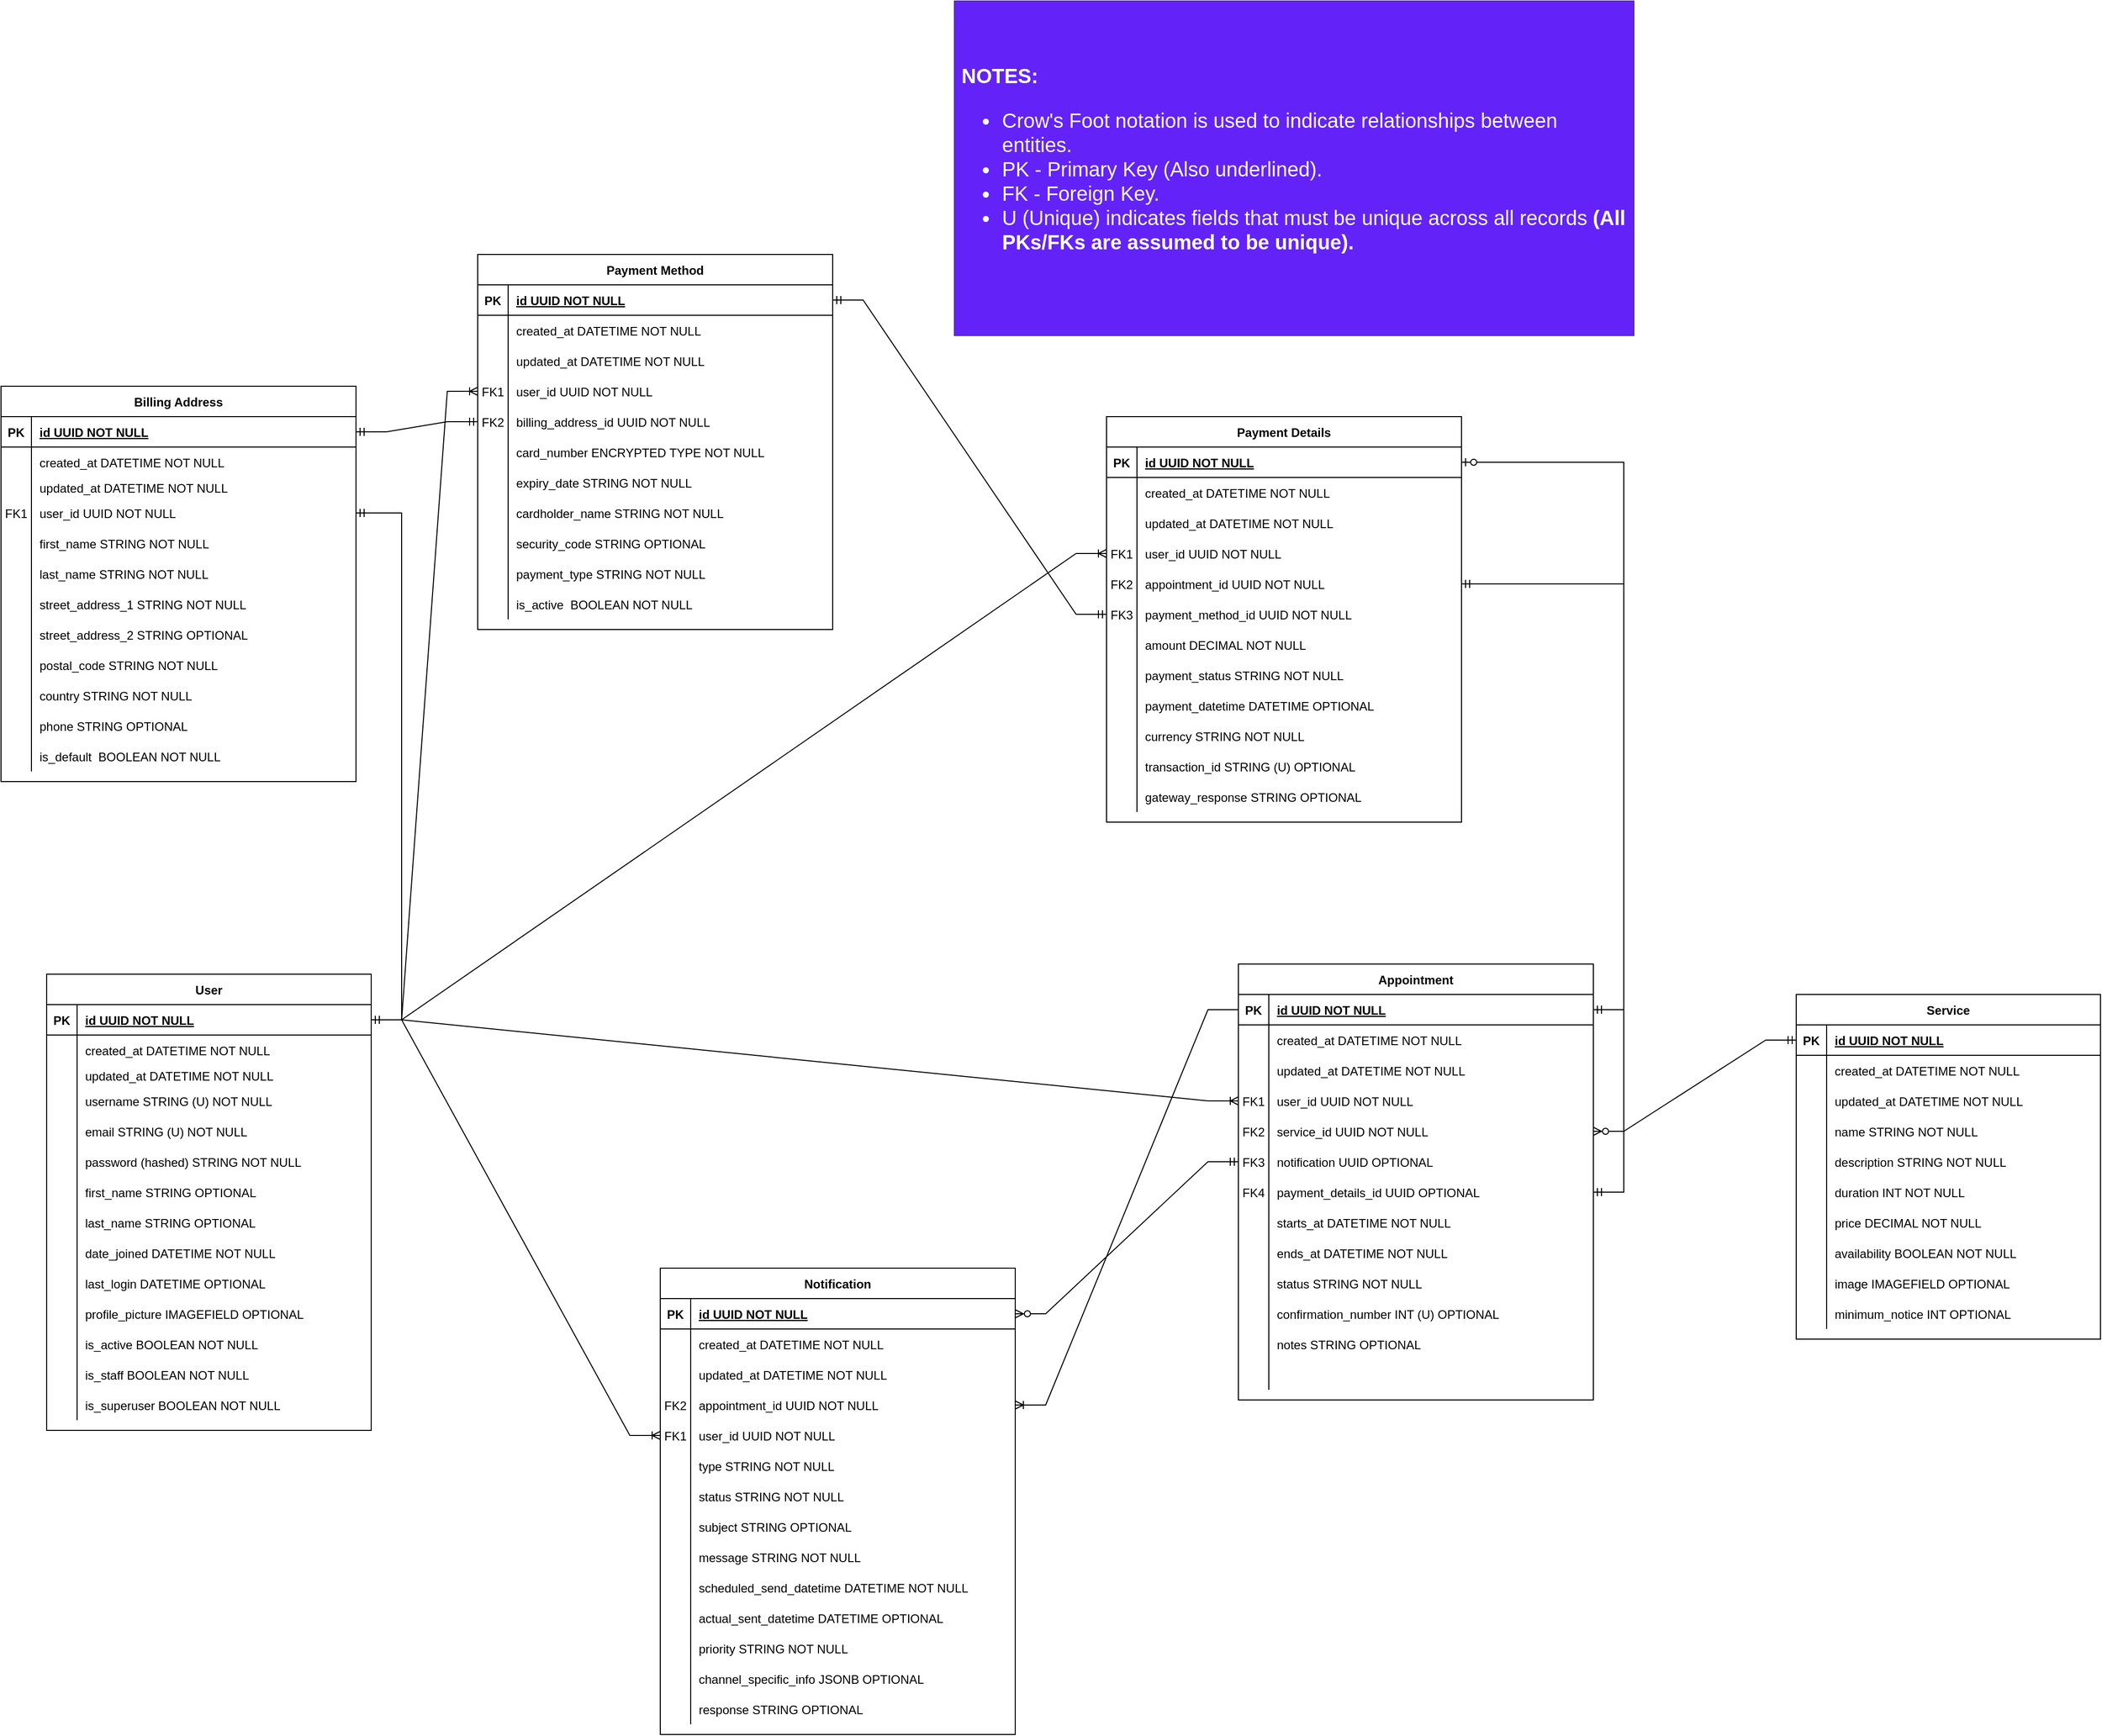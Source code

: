 <mxfile version="24.4.6" type="google">
  <diagram id="R2lEEEUBdFMjLlhIrx00" name="Page-1">
    <mxGraphModel dx="1702" dy="2039" grid="1" gridSize="10" guides="1" tooltips="1" connect="1" arrows="1" fold="1" page="1" pageScale="1" pageWidth="850" pageHeight="1100" math="0" shadow="0" extFonts="Permanent Marker^https://fonts.googleapis.com/css?family=Permanent+Marker">
      <root>
        <mxCell id="0" />
        <mxCell id="1" parent="0" />
        <mxCell id="C-vyLk0tnHw3VtMMgP7b-2" value="Appointment" style="shape=table;startSize=30;container=1;collapsible=1;childLayout=tableLayout;fixedRows=1;rowLines=0;fontStyle=1;align=center;resizeLast=1;" parent="1" vertex="1">
          <mxGeometry x="590" y="260" width="350" height="430" as="geometry" />
        </mxCell>
        <mxCell id="C-vyLk0tnHw3VtMMgP7b-3" value="" style="shape=partialRectangle;collapsible=0;dropTarget=0;pointerEvents=0;fillColor=none;points=[[0,0.5],[1,0.5]];portConstraint=eastwest;top=0;left=0;right=0;bottom=1;" parent="C-vyLk0tnHw3VtMMgP7b-2" vertex="1">
          <mxGeometry y="30" width="350" height="30" as="geometry" />
        </mxCell>
        <mxCell id="C-vyLk0tnHw3VtMMgP7b-4" value="PK" style="shape=partialRectangle;overflow=hidden;connectable=0;fillColor=none;top=0;left=0;bottom=0;right=0;fontStyle=1;" parent="C-vyLk0tnHw3VtMMgP7b-3" vertex="1">
          <mxGeometry width="30" height="30" as="geometry">
            <mxRectangle width="30" height="30" as="alternateBounds" />
          </mxGeometry>
        </mxCell>
        <mxCell id="C-vyLk0tnHw3VtMMgP7b-5" value="id UUID NOT NULL " style="shape=partialRectangle;overflow=hidden;connectable=0;fillColor=none;top=0;left=0;bottom=0;right=0;align=left;spacingLeft=6;fontStyle=5;" parent="C-vyLk0tnHw3VtMMgP7b-3" vertex="1">
          <mxGeometry x="30" width="320" height="30" as="geometry">
            <mxRectangle width="320" height="30" as="alternateBounds" />
          </mxGeometry>
        </mxCell>
        <mxCell id="ou3K2BkoWke754Yq3KsZ-45" value="" style="shape=partialRectangle;collapsible=0;dropTarget=0;pointerEvents=0;fillColor=none;points=[[0,0.5],[1,0.5]];portConstraint=eastwest;top=0;left=0;right=0;bottom=0;" parent="C-vyLk0tnHw3VtMMgP7b-2" vertex="1">
          <mxGeometry y="60" width="350" height="30" as="geometry" />
        </mxCell>
        <mxCell id="ou3K2BkoWke754Yq3KsZ-46" value="" style="shape=partialRectangle;overflow=hidden;connectable=0;fillColor=none;top=0;left=0;bottom=0;right=0;" parent="ou3K2BkoWke754Yq3KsZ-45" vertex="1">
          <mxGeometry width="30" height="30" as="geometry">
            <mxRectangle width="30" height="30" as="alternateBounds" />
          </mxGeometry>
        </mxCell>
        <mxCell id="ou3K2BkoWke754Yq3KsZ-47" value="created_at DATETIME NOT NULL" style="shape=partialRectangle;overflow=hidden;connectable=0;fillColor=none;top=0;left=0;bottom=0;right=0;align=left;spacingLeft=6;" parent="ou3K2BkoWke754Yq3KsZ-45" vertex="1">
          <mxGeometry x="30" width="320" height="30" as="geometry">
            <mxRectangle width="320" height="30" as="alternateBounds" />
          </mxGeometry>
        </mxCell>
        <mxCell id="ou3K2BkoWke754Yq3KsZ-69" value="" style="shape=partialRectangle;collapsible=0;dropTarget=0;pointerEvents=0;fillColor=none;points=[[0,0.5],[1,0.5]];portConstraint=eastwest;top=0;left=0;right=0;bottom=0;" parent="C-vyLk0tnHw3VtMMgP7b-2" vertex="1">
          <mxGeometry y="90" width="350" height="30" as="geometry" />
        </mxCell>
        <mxCell id="ou3K2BkoWke754Yq3KsZ-70" value="" style="shape=partialRectangle;overflow=hidden;connectable=0;fillColor=none;top=0;left=0;bottom=0;right=0;" parent="ou3K2BkoWke754Yq3KsZ-69" vertex="1">
          <mxGeometry width="30" height="30" as="geometry">
            <mxRectangle width="30" height="30" as="alternateBounds" />
          </mxGeometry>
        </mxCell>
        <mxCell id="ou3K2BkoWke754Yq3KsZ-71" value="updated_at DATETIME NOT NULL" style="shape=partialRectangle;overflow=hidden;connectable=0;fillColor=none;top=0;left=0;bottom=0;right=0;align=left;spacingLeft=6;" parent="ou3K2BkoWke754Yq3KsZ-69" vertex="1">
          <mxGeometry x="30" width="320" height="30" as="geometry">
            <mxRectangle width="320" height="30" as="alternateBounds" />
          </mxGeometry>
        </mxCell>
        <mxCell id="C-vyLk0tnHw3VtMMgP7b-6" value="" style="shape=partialRectangle;collapsible=0;dropTarget=0;pointerEvents=0;fillColor=none;points=[[0,0.5],[1,0.5]];portConstraint=eastwest;top=0;left=0;right=0;bottom=0;" parent="C-vyLk0tnHw3VtMMgP7b-2" vertex="1">
          <mxGeometry y="120" width="350" height="30" as="geometry" />
        </mxCell>
        <mxCell id="C-vyLk0tnHw3VtMMgP7b-7" value="FK1" style="shape=partialRectangle;overflow=hidden;connectable=0;fillColor=none;top=0;left=0;bottom=0;right=0;" parent="C-vyLk0tnHw3VtMMgP7b-6" vertex="1">
          <mxGeometry width="30" height="30" as="geometry">
            <mxRectangle width="30" height="30" as="alternateBounds" />
          </mxGeometry>
        </mxCell>
        <mxCell id="C-vyLk0tnHw3VtMMgP7b-8" value="user_id UUID NOT NULL" style="shape=partialRectangle;overflow=hidden;connectable=0;fillColor=none;top=0;left=0;bottom=0;right=0;align=left;spacingLeft=6;" parent="C-vyLk0tnHw3VtMMgP7b-6" vertex="1">
          <mxGeometry x="30" width="320" height="30" as="geometry">
            <mxRectangle width="320" height="30" as="alternateBounds" />
          </mxGeometry>
        </mxCell>
        <mxCell id="ou3K2BkoWke754Yq3KsZ-57" value="" style="shape=partialRectangle;collapsible=0;dropTarget=0;pointerEvents=0;fillColor=none;points=[[0,0.5],[1,0.5]];portConstraint=eastwest;top=0;left=0;right=0;bottom=0;" parent="C-vyLk0tnHw3VtMMgP7b-2" vertex="1">
          <mxGeometry y="150" width="350" height="30" as="geometry" />
        </mxCell>
        <mxCell id="ou3K2BkoWke754Yq3KsZ-58" value="FK2" style="shape=partialRectangle;overflow=hidden;connectable=0;fillColor=none;top=0;left=0;bottom=0;right=0;" parent="ou3K2BkoWke754Yq3KsZ-57" vertex="1">
          <mxGeometry width="30" height="30" as="geometry">
            <mxRectangle width="30" height="30" as="alternateBounds" />
          </mxGeometry>
        </mxCell>
        <mxCell id="ou3K2BkoWke754Yq3KsZ-59" value="service_id UUID NOT NULL" style="shape=partialRectangle;overflow=hidden;connectable=0;fillColor=none;top=0;left=0;bottom=0;right=0;align=left;spacingLeft=6;" parent="ou3K2BkoWke754Yq3KsZ-57" vertex="1">
          <mxGeometry x="30" width="320" height="30" as="geometry">
            <mxRectangle width="320" height="30" as="alternateBounds" />
          </mxGeometry>
        </mxCell>
        <mxCell id="ou3K2BkoWke754Yq3KsZ-82" value="" style="shape=partialRectangle;collapsible=0;dropTarget=0;pointerEvents=0;fillColor=none;points=[[0,0.5],[1,0.5]];portConstraint=eastwest;top=0;left=0;right=0;bottom=0;" parent="C-vyLk0tnHw3VtMMgP7b-2" vertex="1">
          <mxGeometry y="180" width="350" height="30" as="geometry" />
        </mxCell>
        <mxCell id="ou3K2BkoWke754Yq3KsZ-83" value="FK3" style="shape=partialRectangle;overflow=hidden;connectable=0;fillColor=none;top=0;left=0;bottom=0;right=0;" parent="ou3K2BkoWke754Yq3KsZ-82" vertex="1">
          <mxGeometry width="30" height="30" as="geometry">
            <mxRectangle width="30" height="30" as="alternateBounds" />
          </mxGeometry>
        </mxCell>
        <mxCell id="ou3K2BkoWke754Yq3KsZ-84" value="notification UUID OPTIONAL" style="shape=partialRectangle;overflow=hidden;connectable=0;fillColor=none;top=0;left=0;bottom=0;right=0;align=left;spacingLeft=6;" parent="ou3K2BkoWke754Yq3KsZ-82" vertex="1">
          <mxGeometry x="30" width="320" height="30" as="geometry">
            <mxRectangle width="320" height="30" as="alternateBounds" />
          </mxGeometry>
        </mxCell>
        <mxCell id="ou3K2BkoWke754Yq3KsZ-75" value="" style="shape=partialRectangle;collapsible=0;dropTarget=0;pointerEvents=0;fillColor=none;points=[[0,0.5],[1,0.5]];portConstraint=eastwest;top=0;left=0;right=0;bottom=0;" parent="C-vyLk0tnHw3VtMMgP7b-2" vertex="1">
          <mxGeometry y="210" width="350" height="30" as="geometry" />
        </mxCell>
        <mxCell id="ou3K2BkoWke754Yq3KsZ-76" value="FK4" style="shape=partialRectangle;overflow=hidden;connectable=0;fillColor=none;top=0;left=0;bottom=0;right=0;" parent="ou3K2BkoWke754Yq3KsZ-75" vertex="1">
          <mxGeometry width="30" height="30" as="geometry">
            <mxRectangle width="30" height="30" as="alternateBounds" />
          </mxGeometry>
        </mxCell>
        <mxCell id="ou3K2BkoWke754Yq3KsZ-77" value="payment_details_id UUID OPTIONAL" style="shape=partialRectangle;overflow=hidden;connectable=0;fillColor=none;top=0;left=0;bottom=0;right=0;align=left;spacingLeft=6;" parent="ou3K2BkoWke754Yq3KsZ-75" vertex="1">
          <mxGeometry x="30" width="320" height="30" as="geometry">
            <mxRectangle width="320" height="30" as="alternateBounds" />
          </mxGeometry>
        </mxCell>
        <mxCell id="C-vyLk0tnHw3VtMMgP7b-9" value="" style="shape=partialRectangle;collapsible=0;dropTarget=0;pointerEvents=0;fillColor=none;points=[[0,0.5],[1,0.5]];portConstraint=eastwest;top=0;left=0;right=0;bottom=0;" parent="C-vyLk0tnHw3VtMMgP7b-2" vertex="1">
          <mxGeometry y="240" width="350" height="30" as="geometry" />
        </mxCell>
        <mxCell id="C-vyLk0tnHw3VtMMgP7b-10" value="" style="shape=partialRectangle;overflow=hidden;connectable=0;fillColor=none;top=0;left=0;bottom=0;right=0;" parent="C-vyLk0tnHw3VtMMgP7b-9" vertex="1">
          <mxGeometry width="30" height="30" as="geometry">
            <mxRectangle width="30" height="30" as="alternateBounds" />
          </mxGeometry>
        </mxCell>
        <mxCell id="C-vyLk0tnHw3VtMMgP7b-11" value="starts_at DATETIME NOT NULL" style="shape=partialRectangle;overflow=hidden;connectable=0;fillColor=none;top=0;left=0;bottom=0;right=0;align=left;spacingLeft=6;" parent="C-vyLk0tnHw3VtMMgP7b-9" vertex="1">
          <mxGeometry x="30" width="320" height="30" as="geometry">
            <mxRectangle width="320" height="30" as="alternateBounds" />
          </mxGeometry>
        </mxCell>
        <mxCell id="ou3K2BkoWke754Yq3KsZ-62" value="" style="shape=partialRectangle;collapsible=0;dropTarget=0;pointerEvents=0;fillColor=none;points=[[0,0.5],[1,0.5]];portConstraint=eastwest;top=0;left=0;right=0;bottom=0;" parent="C-vyLk0tnHw3VtMMgP7b-2" vertex="1">
          <mxGeometry y="270" width="350" height="30" as="geometry" />
        </mxCell>
        <mxCell id="ou3K2BkoWke754Yq3KsZ-63" value="" style="shape=partialRectangle;overflow=hidden;connectable=0;fillColor=none;top=0;left=0;bottom=0;right=0;" parent="ou3K2BkoWke754Yq3KsZ-62" vertex="1">
          <mxGeometry width="30" height="30" as="geometry">
            <mxRectangle width="30" height="30" as="alternateBounds" />
          </mxGeometry>
        </mxCell>
        <mxCell id="ou3K2BkoWke754Yq3KsZ-64" value="ends_at DATETIME NOT NULL" style="shape=partialRectangle;overflow=hidden;connectable=0;fillColor=none;top=0;left=0;bottom=0;right=0;align=left;spacingLeft=6;" parent="ou3K2BkoWke754Yq3KsZ-62" vertex="1">
          <mxGeometry x="30" width="320" height="30" as="geometry">
            <mxRectangle width="320" height="30" as="alternateBounds" />
          </mxGeometry>
        </mxCell>
        <mxCell id="ou3K2BkoWke754Yq3KsZ-54" value="" style="shape=partialRectangle;collapsible=0;dropTarget=0;pointerEvents=0;fillColor=none;points=[[0,0.5],[1,0.5]];portConstraint=eastwest;top=0;left=0;right=0;bottom=0;" parent="C-vyLk0tnHw3VtMMgP7b-2" vertex="1">
          <mxGeometry y="300" width="350" height="30" as="geometry" />
        </mxCell>
        <mxCell id="ou3K2BkoWke754Yq3KsZ-55" value="" style="shape=partialRectangle;overflow=hidden;connectable=0;fillColor=none;top=0;left=0;bottom=0;right=0;" parent="ou3K2BkoWke754Yq3KsZ-54" vertex="1">
          <mxGeometry width="30" height="30" as="geometry">
            <mxRectangle width="30" height="30" as="alternateBounds" />
          </mxGeometry>
        </mxCell>
        <mxCell id="ou3K2BkoWke754Yq3KsZ-56" value="status STRING NOT NULL" style="shape=partialRectangle;overflow=hidden;connectable=0;fillColor=none;top=0;left=0;bottom=0;right=0;align=left;spacingLeft=6;" parent="ou3K2BkoWke754Yq3KsZ-54" vertex="1">
          <mxGeometry x="30" width="320" height="30" as="geometry">
            <mxRectangle width="320" height="30" as="alternateBounds" />
          </mxGeometry>
        </mxCell>
        <mxCell id="ou3K2BkoWke754Yq3KsZ-79" value="" style="shape=partialRectangle;collapsible=0;dropTarget=0;pointerEvents=0;fillColor=none;points=[[0,0.5],[1,0.5]];portConstraint=eastwest;top=0;left=0;right=0;bottom=0;" parent="C-vyLk0tnHw3VtMMgP7b-2" vertex="1">
          <mxGeometry y="330" width="350" height="30" as="geometry" />
        </mxCell>
        <mxCell id="ou3K2BkoWke754Yq3KsZ-80" value="" style="shape=partialRectangle;overflow=hidden;connectable=0;fillColor=none;top=0;left=0;bottom=0;right=0;" parent="ou3K2BkoWke754Yq3KsZ-79" vertex="1">
          <mxGeometry width="30" height="30" as="geometry">
            <mxRectangle width="30" height="30" as="alternateBounds" />
          </mxGeometry>
        </mxCell>
        <mxCell id="ou3K2BkoWke754Yq3KsZ-81" value="confirmation_number INT (U) OPTIONAL" style="shape=partialRectangle;overflow=hidden;connectable=0;fillColor=none;top=0;left=0;bottom=0;right=0;align=left;spacingLeft=6;" parent="ou3K2BkoWke754Yq3KsZ-79" vertex="1">
          <mxGeometry x="30" width="320" height="30" as="geometry">
            <mxRectangle width="320" height="30" as="alternateBounds" />
          </mxGeometry>
        </mxCell>
        <mxCell id="ou3K2BkoWke754Yq3KsZ-72" value="" style="shape=partialRectangle;collapsible=0;dropTarget=0;pointerEvents=0;fillColor=none;points=[[0,0.5],[1,0.5]];portConstraint=eastwest;top=0;left=0;right=0;bottom=0;" parent="C-vyLk0tnHw3VtMMgP7b-2" vertex="1">
          <mxGeometry y="360" width="350" height="30" as="geometry" />
        </mxCell>
        <mxCell id="ou3K2BkoWke754Yq3KsZ-73" value="" style="shape=partialRectangle;overflow=hidden;connectable=0;fillColor=none;top=0;left=0;bottom=0;right=0;" parent="ou3K2BkoWke754Yq3KsZ-72" vertex="1">
          <mxGeometry width="30" height="30" as="geometry">
            <mxRectangle width="30" height="30" as="alternateBounds" />
          </mxGeometry>
        </mxCell>
        <mxCell id="ou3K2BkoWke754Yq3KsZ-74" value="notes STRING OPTIONAL" style="shape=partialRectangle;overflow=hidden;connectable=0;fillColor=none;top=0;left=0;bottom=0;right=0;align=left;spacingLeft=6;" parent="ou3K2BkoWke754Yq3KsZ-72" vertex="1">
          <mxGeometry x="30" width="320" height="30" as="geometry">
            <mxRectangle width="320" height="30" as="alternateBounds" />
          </mxGeometry>
        </mxCell>
        <mxCell id="ou3K2BkoWke754Yq3KsZ-65" value="" style="shape=partialRectangle;collapsible=0;dropTarget=0;pointerEvents=0;fillColor=none;points=[[0,0.5],[1,0.5]];portConstraint=eastwest;top=0;left=0;right=0;bottom=0;" parent="C-vyLk0tnHw3VtMMgP7b-2" vertex="1">
          <mxGeometry y="390" width="350" height="30" as="geometry" />
        </mxCell>
        <mxCell id="ou3K2BkoWke754Yq3KsZ-66" value="" style="shape=partialRectangle;overflow=hidden;connectable=0;fillColor=none;top=0;left=0;bottom=0;right=0;" parent="ou3K2BkoWke754Yq3KsZ-65" vertex="1">
          <mxGeometry width="30" height="30" as="geometry">
            <mxRectangle width="30" height="30" as="alternateBounds" />
          </mxGeometry>
        </mxCell>
        <mxCell id="ou3K2BkoWke754Yq3KsZ-67" value="" style="shape=partialRectangle;overflow=hidden;connectable=0;fillColor=none;top=0;left=0;bottom=0;right=0;align=left;spacingLeft=6;" parent="ou3K2BkoWke754Yq3KsZ-65" vertex="1">
          <mxGeometry x="30" width="320" height="30" as="geometry">
            <mxRectangle width="320" height="30" as="alternateBounds" />
          </mxGeometry>
        </mxCell>
        <mxCell id="C-vyLk0tnHw3VtMMgP7b-13" value="Service" style="shape=table;startSize=30;container=1;collapsible=1;childLayout=tableLayout;fixedRows=1;rowLines=0;fontStyle=1;align=center;resizeLast=1;" parent="1" vertex="1">
          <mxGeometry x="1140" y="290" width="300" height="340" as="geometry" />
        </mxCell>
        <mxCell id="C-vyLk0tnHw3VtMMgP7b-14" value="" style="shape=partialRectangle;collapsible=0;dropTarget=0;pointerEvents=0;fillColor=none;points=[[0,0.5],[1,0.5]];portConstraint=eastwest;top=0;left=0;right=0;bottom=1;" parent="C-vyLk0tnHw3VtMMgP7b-13" vertex="1">
          <mxGeometry y="30" width="300" height="30" as="geometry" />
        </mxCell>
        <mxCell id="C-vyLk0tnHw3VtMMgP7b-15" value="PK" style="shape=partialRectangle;overflow=hidden;connectable=0;fillColor=none;top=0;left=0;bottom=0;right=0;fontStyle=1;" parent="C-vyLk0tnHw3VtMMgP7b-14" vertex="1">
          <mxGeometry width="30" height="30" as="geometry">
            <mxRectangle width="30" height="30" as="alternateBounds" />
          </mxGeometry>
        </mxCell>
        <mxCell id="C-vyLk0tnHw3VtMMgP7b-16" value="id UUID NOT NULL " style="shape=partialRectangle;overflow=hidden;connectable=0;fillColor=none;top=0;left=0;bottom=0;right=0;align=left;spacingLeft=6;fontStyle=5;" parent="C-vyLk0tnHw3VtMMgP7b-14" vertex="1">
          <mxGeometry x="30" width="270" height="30" as="geometry">
            <mxRectangle width="270" height="30" as="alternateBounds" />
          </mxGeometry>
        </mxCell>
        <mxCell id="C-vyLk0tnHw3VtMMgP7b-17" value="" style="shape=partialRectangle;collapsible=0;dropTarget=0;pointerEvents=0;fillColor=none;points=[[0,0.5],[1,0.5]];portConstraint=eastwest;top=0;left=0;right=0;bottom=0;" parent="C-vyLk0tnHw3VtMMgP7b-13" vertex="1">
          <mxGeometry y="60" width="300" height="30" as="geometry" />
        </mxCell>
        <mxCell id="C-vyLk0tnHw3VtMMgP7b-18" value="" style="shape=partialRectangle;overflow=hidden;connectable=0;fillColor=none;top=0;left=0;bottom=0;right=0;" parent="C-vyLk0tnHw3VtMMgP7b-17" vertex="1">
          <mxGeometry width="30" height="30" as="geometry">
            <mxRectangle width="30" height="30" as="alternateBounds" />
          </mxGeometry>
        </mxCell>
        <mxCell id="C-vyLk0tnHw3VtMMgP7b-19" value="created_at DATETIME NOT NULL" style="shape=partialRectangle;overflow=hidden;connectable=0;fillColor=none;top=0;left=0;bottom=0;right=0;align=left;spacingLeft=6;" parent="C-vyLk0tnHw3VtMMgP7b-17" vertex="1">
          <mxGeometry x="30" width="270" height="30" as="geometry">
            <mxRectangle width="270" height="30" as="alternateBounds" />
          </mxGeometry>
        </mxCell>
        <mxCell id="C-vyLk0tnHw3VtMMgP7b-20" value="" style="shape=partialRectangle;collapsible=0;dropTarget=0;pointerEvents=0;fillColor=none;points=[[0,0.5],[1,0.5]];portConstraint=eastwest;top=0;left=0;right=0;bottom=0;" parent="C-vyLk0tnHw3VtMMgP7b-13" vertex="1">
          <mxGeometry y="90" width="300" height="30" as="geometry" />
        </mxCell>
        <mxCell id="C-vyLk0tnHw3VtMMgP7b-21" value="" style="shape=partialRectangle;overflow=hidden;connectable=0;fillColor=none;top=0;left=0;bottom=0;right=0;" parent="C-vyLk0tnHw3VtMMgP7b-20" vertex="1">
          <mxGeometry width="30" height="30" as="geometry">
            <mxRectangle width="30" height="30" as="alternateBounds" />
          </mxGeometry>
        </mxCell>
        <mxCell id="C-vyLk0tnHw3VtMMgP7b-22" value="updated_at DATETIME NOT NULL" style="shape=partialRectangle;overflow=hidden;connectable=0;fillColor=none;top=0;left=0;bottom=0;right=0;align=left;spacingLeft=6;" parent="C-vyLk0tnHw3VtMMgP7b-20" vertex="1">
          <mxGeometry x="30" width="270" height="30" as="geometry">
            <mxRectangle width="270" height="30" as="alternateBounds" />
          </mxGeometry>
        </mxCell>
        <mxCell id="ou3K2BkoWke754Yq3KsZ-142" value="" style="shape=partialRectangle;collapsible=0;dropTarget=0;pointerEvents=0;fillColor=none;points=[[0,0.5],[1,0.5]];portConstraint=eastwest;top=0;left=0;right=0;bottom=0;" parent="C-vyLk0tnHw3VtMMgP7b-13" vertex="1">
          <mxGeometry y="120" width="300" height="30" as="geometry" />
        </mxCell>
        <mxCell id="ou3K2BkoWke754Yq3KsZ-143" value="" style="shape=partialRectangle;overflow=hidden;connectable=0;fillColor=none;top=0;left=0;bottom=0;right=0;" parent="ou3K2BkoWke754Yq3KsZ-142" vertex="1">
          <mxGeometry width="30" height="30" as="geometry">
            <mxRectangle width="30" height="30" as="alternateBounds" />
          </mxGeometry>
        </mxCell>
        <mxCell id="ou3K2BkoWke754Yq3KsZ-144" value="name STRING NOT NULL" style="shape=partialRectangle;overflow=hidden;connectable=0;fillColor=none;top=0;left=0;bottom=0;right=0;align=left;spacingLeft=6;fontStyle=0" parent="ou3K2BkoWke754Yq3KsZ-142" vertex="1">
          <mxGeometry x="30" width="270" height="30" as="geometry">
            <mxRectangle width="270" height="30" as="alternateBounds" />
          </mxGeometry>
        </mxCell>
        <mxCell id="ou3K2BkoWke754Yq3KsZ-145" value="" style="shape=partialRectangle;collapsible=0;dropTarget=0;pointerEvents=0;fillColor=none;points=[[0,0.5],[1,0.5]];portConstraint=eastwest;top=0;left=0;right=0;bottom=0;" parent="C-vyLk0tnHw3VtMMgP7b-13" vertex="1">
          <mxGeometry y="150" width="300" height="30" as="geometry" />
        </mxCell>
        <mxCell id="ou3K2BkoWke754Yq3KsZ-146" value="" style="shape=partialRectangle;overflow=hidden;connectable=0;fillColor=none;top=0;left=0;bottom=0;right=0;" parent="ou3K2BkoWke754Yq3KsZ-145" vertex="1">
          <mxGeometry width="30" height="30" as="geometry">
            <mxRectangle width="30" height="30" as="alternateBounds" />
          </mxGeometry>
        </mxCell>
        <mxCell id="ou3K2BkoWke754Yq3KsZ-147" value="description STRING NOT NULL" style="shape=partialRectangle;overflow=hidden;connectable=0;fillColor=none;top=0;left=0;bottom=0;right=0;align=left;spacingLeft=6;fontStyle=0" parent="ou3K2BkoWke754Yq3KsZ-145" vertex="1">
          <mxGeometry x="30" width="270" height="30" as="geometry">
            <mxRectangle width="270" height="30" as="alternateBounds" />
          </mxGeometry>
        </mxCell>
        <mxCell id="ou3K2BkoWke754Yq3KsZ-148" value="" style="shape=partialRectangle;collapsible=0;dropTarget=0;pointerEvents=0;fillColor=none;points=[[0,0.5],[1,0.5]];portConstraint=eastwest;top=0;left=0;right=0;bottom=0;" parent="C-vyLk0tnHw3VtMMgP7b-13" vertex="1">
          <mxGeometry y="180" width="300" height="30" as="geometry" />
        </mxCell>
        <mxCell id="ou3K2BkoWke754Yq3KsZ-149" value="" style="shape=partialRectangle;overflow=hidden;connectable=0;fillColor=none;top=0;left=0;bottom=0;right=0;" parent="ou3K2BkoWke754Yq3KsZ-148" vertex="1">
          <mxGeometry width="30" height="30" as="geometry">
            <mxRectangle width="30" height="30" as="alternateBounds" />
          </mxGeometry>
        </mxCell>
        <mxCell id="ou3K2BkoWke754Yq3KsZ-150" value="duration INT NOT NULL" style="shape=partialRectangle;overflow=hidden;connectable=0;fillColor=none;top=0;left=0;bottom=0;right=0;align=left;spacingLeft=6;fontStyle=0" parent="ou3K2BkoWke754Yq3KsZ-148" vertex="1">
          <mxGeometry x="30" width="270" height="30" as="geometry">
            <mxRectangle width="270" height="30" as="alternateBounds" />
          </mxGeometry>
        </mxCell>
        <mxCell id="ou3K2BkoWke754Yq3KsZ-151" value="" style="shape=partialRectangle;collapsible=0;dropTarget=0;pointerEvents=0;fillColor=none;points=[[0,0.5],[1,0.5]];portConstraint=eastwest;top=0;left=0;right=0;bottom=0;" parent="C-vyLk0tnHw3VtMMgP7b-13" vertex="1">
          <mxGeometry y="210" width="300" height="30" as="geometry" />
        </mxCell>
        <mxCell id="ou3K2BkoWke754Yq3KsZ-152" value="" style="shape=partialRectangle;overflow=hidden;connectable=0;fillColor=none;top=0;left=0;bottom=0;right=0;" parent="ou3K2BkoWke754Yq3KsZ-151" vertex="1">
          <mxGeometry width="30" height="30" as="geometry">
            <mxRectangle width="30" height="30" as="alternateBounds" />
          </mxGeometry>
        </mxCell>
        <mxCell id="ou3K2BkoWke754Yq3KsZ-153" value="price DECIMAL NOT NULL" style="shape=partialRectangle;overflow=hidden;connectable=0;fillColor=none;top=0;left=0;bottom=0;right=0;align=left;spacingLeft=6;fontStyle=0" parent="ou3K2BkoWke754Yq3KsZ-151" vertex="1">
          <mxGeometry x="30" width="270" height="30" as="geometry">
            <mxRectangle width="270" height="30" as="alternateBounds" />
          </mxGeometry>
        </mxCell>
        <mxCell id="ou3K2BkoWke754Yq3KsZ-157" value="" style="shape=partialRectangle;collapsible=0;dropTarget=0;pointerEvents=0;fillColor=none;points=[[0,0.5],[1,0.5]];portConstraint=eastwest;top=0;left=0;right=0;bottom=0;" parent="C-vyLk0tnHw3VtMMgP7b-13" vertex="1">
          <mxGeometry y="240" width="300" height="30" as="geometry" />
        </mxCell>
        <mxCell id="ou3K2BkoWke754Yq3KsZ-158" value="" style="shape=partialRectangle;overflow=hidden;connectable=0;fillColor=none;top=0;left=0;bottom=0;right=0;" parent="ou3K2BkoWke754Yq3KsZ-157" vertex="1">
          <mxGeometry width="30" height="30" as="geometry">
            <mxRectangle width="30" height="30" as="alternateBounds" />
          </mxGeometry>
        </mxCell>
        <mxCell id="ou3K2BkoWke754Yq3KsZ-159" value="availability BOOLEAN NOT NULL" style="shape=partialRectangle;overflow=hidden;connectable=0;fillColor=none;top=0;left=0;bottom=0;right=0;align=left;spacingLeft=6;fontStyle=0" parent="ou3K2BkoWke754Yq3KsZ-157" vertex="1">
          <mxGeometry x="30" width="270" height="30" as="geometry">
            <mxRectangle width="270" height="30" as="alternateBounds" />
          </mxGeometry>
        </mxCell>
        <mxCell id="ou3K2BkoWke754Yq3KsZ-160" value="" style="shape=partialRectangle;collapsible=0;dropTarget=0;pointerEvents=0;fillColor=none;points=[[0,0.5],[1,0.5]];portConstraint=eastwest;top=0;left=0;right=0;bottom=0;" parent="C-vyLk0tnHw3VtMMgP7b-13" vertex="1">
          <mxGeometry y="270" width="300" height="30" as="geometry" />
        </mxCell>
        <mxCell id="ou3K2BkoWke754Yq3KsZ-161" value="" style="shape=partialRectangle;overflow=hidden;connectable=0;fillColor=none;top=0;left=0;bottom=0;right=0;" parent="ou3K2BkoWke754Yq3KsZ-160" vertex="1">
          <mxGeometry width="30" height="30" as="geometry">
            <mxRectangle width="30" height="30" as="alternateBounds" />
          </mxGeometry>
        </mxCell>
        <mxCell id="ou3K2BkoWke754Yq3KsZ-162" value="image IMAGEFIELD OPTIONAL" style="shape=partialRectangle;overflow=hidden;connectable=0;fillColor=none;top=0;left=0;bottom=0;right=0;align=left;spacingLeft=6;fontStyle=0" parent="ou3K2BkoWke754Yq3KsZ-160" vertex="1">
          <mxGeometry x="30" width="270" height="30" as="geometry">
            <mxRectangle width="270" height="30" as="alternateBounds" />
          </mxGeometry>
        </mxCell>
        <mxCell id="ou3K2BkoWke754Yq3KsZ-163" value="" style="shape=partialRectangle;collapsible=0;dropTarget=0;pointerEvents=0;fillColor=none;points=[[0,0.5],[1,0.5]];portConstraint=eastwest;top=0;left=0;right=0;bottom=0;" parent="C-vyLk0tnHw3VtMMgP7b-13" vertex="1">
          <mxGeometry y="300" width="300" height="30" as="geometry" />
        </mxCell>
        <mxCell id="ou3K2BkoWke754Yq3KsZ-164" value="" style="shape=partialRectangle;overflow=hidden;connectable=0;fillColor=none;top=0;left=0;bottom=0;right=0;" parent="ou3K2BkoWke754Yq3KsZ-163" vertex="1">
          <mxGeometry width="30" height="30" as="geometry">
            <mxRectangle width="30" height="30" as="alternateBounds" />
          </mxGeometry>
        </mxCell>
        <mxCell id="ou3K2BkoWke754Yq3KsZ-165" value="minimum_notice INT OPTIONAL" style="shape=partialRectangle;overflow=hidden;connectable=0;fillColor=none;top=0;left=0;bottom=0;right=0;align=left;spacingLeft=6;fontStyle=0" parent="ou3K2BkoWke754Yq3KsZ-163" vertex="1">
          <mxGeometry x="30" width="270" height="30" as="geometry">
            <mxRectangle width="270" height="30" as="alternateBounds" />
          </mxGeometry>
        </mxCell>
        <mxCell id="C-vyLk0tnHw3VtMMgP7b-23" value="User" style="shape=table;startSize=30;container=1;collapsible=1;childLayout=tableLayout;fixedRows=1;rowLines=0;fontStyle=1;align=center;resizeLast=1;" parent="1" vertex="1">
          <mxGeometry x="-585" y="270" width="320" height="450" as="geometry" />
        </mxCell>
        <mxCell id="C-vyLk0tnHw3VtMMgP7b-24" value="" style="shape=partialRectangle;collapsible=0;dropTarget=0;pointerEvents=0;fillColor=none;points=[[0,0.5],[1,0.5]];portConstraint=eastwest;top=0;left=0;right=0;bottom=1;" parent="C-vyLk0tnHw3VtMMgP7b-23" vertex="1">
          <mxGeometry y="30" width="320" height="30" as="geometry" />
        </mxCell>
        <mxCell id="C-vyLk0tnHw3VtMMgP7b-25" value="PK" style="shape=partialRectangle;overflow=hidden;connectable=0;fillColor=none;top=0;left=0;bottom=0;right=0;fontStyle=1;" parent="C-vyLk0tnHw3VtMMgP7b-24" vertex="1">
          <mxGeometry width="30" height="30" as="geometry">
            <mxRectangle width="30" height="30" as="alternateBounds" />
          </mxGeometry>
        </mxCell>
        <mxCell id="C-vyLk0tnHw3VtMMgP7b-26" value="id UUID NOT NULL " style="shape=partialRectangle;overflow=hidden;connectable=0;fillColor=none;top=0;left=0;bottom=0;right=0;align=left;spacingLeft=6;fontStyle=5;" parent="C-vyLk0tnHw3VtMMgP7b-24" vertex="1">
          <mxGeometry x="30" width="290" height="30" as="geometry">
            <mxRectangle width="290" height="30" as="alternateBounds" />
          </mxGeometry>
        </mxCell>
        <mxCell id="ou3K2BkoWke754Yq3KsZ-51" value="" style="shape=partialRectangle;collapsible=0;dropTarget=0;pointerEvents=0;fillColor=none;points=[[0,0.5],[1,0.5]];portConstraint=eastwest;top=0;left=0;right=0;bottom=0;" parent="C-vyLk0tnHw3VtMMgP7b-23" vertex="1">
          <mxGeometry y="60" width="320" height="30" as="geometry" />
        </mxCell>
        <mxCell id="ou3K2BkoWke754Yq3KsZ-52" value="" style="shape=partialRectangle;overflow=hidden;connectable=0;fillColor=none;top=0;left=0;bottom=0;right=0;" parent="ou3K2BkoWke754Yq3KsZ-51" vertex="1">
          <mxGeometry width="30" height="30" as="geometry">
            <mxRectangle width="30" height="30" as="alternateBounds" />
          </mxGeometry>
        </mxCell>
        <mxCell id="ou3K2BkoWke754Yq3KsZ-53" value="created_at DATETIME NOT NULL" style="shape=partialRectangle;overflow=hidden;connectable=0;fillColor=none;top=0;left=0;bottom=0;right=0;align=left;spacingLeft=6;" parent="ou3K2BkoWke754Yq3KsZ-51" vertex="1">
          <mxGeometry x="30" width="290" height="30" as="geometry">
            <mxRectangle width="290" height="30" as="alternateBounds" />
          </mxGeometry>
        </mxCell>
        <mxCell id="C-vyLk0tnHw3VtMMgP7b-27" value="" style="shape=partialRectangle;collapsible=0;dropTarget=0;pointerEvents=0;fillColor=none;points=[[0,0.5],[1,0.5]];portConstraint=eastwest;top=0;left=0;right=0;bottom=0;" parent="C-vyLk0tnHw3VtMMgP7b-23" vertex="1">
          <mxGeometry y="90" width="320" height="20" as="geometry" />
        </mxCell>
        <mxCell id="C-vyLk0tnHw3VtMMgP7b-28" value="" style="shape=partialRectangle;overflow=hidden;connectable=0;fillColor=none;top=0;left=0;bottom=0;right=0;" parent="C-vyLk0tnHw3VtMMgP7b-27" vertex="1">
          <mxGeometry width="30" height="20" as="geometry">
            <mxRectangle width="30" height="20" as="alternateBounds" />
          </mxGeometry>
        </mxCell>
        <mxCell id="C-vyLk0tnHw3VtMMgP7b-29" value="updated_at DATETIME NOT NULL" style="shape=partialRectangle;overflow=hidden;connectable=0;fillColor=none;top=0;left=0;bottom=0;right=0;align=left;spacingLeft=6;" parent="C-vyLk0tnHw3VtMMgP7b-27" vertex="1">
          <mxGeometry x="30" width="290" height="20" as="geometry">
            <mxRectangle width="290" height="20" as="alternateBounds" />
          </mxGeometry>
        </mxCell>
        <mxCell id="ou3K2BkoWke754Yq3KsZ-13" value="" style="shape=partialRectangle;collapsible=0;dropTarget=0;pointerEvents=0;fillColor=none;points=[[0,0.5],[1,0.5]];portConstraint=eastwest;top=0;left=0;right=0;bottom=0;" parent="C-vyLk0tnHw3VtMMgP7b-23" vertex="1">
          <mxGeometry y="110" width="320" height="30" as="geometry" />
        </mxCell>
        <mxCell id="ou3K2BkoWke754Yq3KsZ-14" value="" style="shape=partialRectangle;overflow=hidden;connectable=0;fillColor=none;top=0;left=0;bottom=0;right=0;" parent="ou3K2BkoWke754Yq3KsZ-13" vertex="1">
          <mxGeometry width="30" height="30" as="geometry">
            <mxRectangle width="30" height="30" as="alternateBounds" />
          </mxGeometry>
        </mxCell>
        <mxCell id="ou3K2BkoWke754Yq3KsZ-15" value="username STRING (U) NOT NULL" style="shape=partialRectangle;overflow=hidden;connectable=0;fillColor=none;top=0;left=0;bottom=0;right=0;align=left;spacingLeft=6;" parent="ou3K2BkoWke754Yq3KsZ-13" vertex="1">
          <mxGeometry x="30" width="290" height="30" as="geometry">
            <mxRectangle width="290" height="30" as="alternateBounds" />
          </mxGeometry>
        </mxCell>
        <mxCell id="ou3K2BkoWke754Yq3KsZ-16" value="" style="shape=partialRectangle;collapsible=0;dropTarget=0;pointerEvents=0;fillColor=none;points=[[0,0.5],[1,0.5]];portConstraint=eastwest;top=0;left=0;right=0;bottom=0;" parent="C-vyLk0tnHw3VtMMgP7b-23" vertex="1">
          <mxGeometry y="140" width="320" height="30" as="geometry" />
        </mxCell>
        <mxCell id="ou3K2BkoWke754Yq3KsZ-17" value="" style="shape=partialRectangle;overflow=hidden;connectable=0;fillColor=none;top=0;left=0;bottom=0;right=0;" parent="ou3K2BkoWke754Yq3KsZ-16" vertex="1">
          <mxGeometry width="30" height="30" as="geometry">
            <mxRectangle width="30" height="30" as="alternateBounds" />
          </mxGeometry>
        </mxCell>
        <mxCell id="ou3K2BkoWke754Yq3KsZ-18" value="email STRING (U) NOT NULL" style="shape=partialRectangle;overflow=hidden;connectable=0;fillColor=none;top=0;left=0;bottom=0;right=0;align=left;spacingLeft=6;" parent="ou3K2BkoWke754Yq3KsZ-16" vertex="1">
          <mxGeometry x="30" width="290" height="30" as="geometry">
            <mxRectangle width="290" height="30" as="alternateBounds" />
          </mxGeometry>
        </mxCell>
        <mxCell id="ou3K2BkoWke754Yq3KsZ-19" value="" style="shape=partialRectangle;collapsible=0;dropTarget=0;pointerEvents=0;fillColor=none;points=[[0,0.5],[1,0.5]];portConstraint=eastwest;top=0;left=0;right=0;bottom=0;" parent="C-vyLk0tnHw3VtMMgP7b-23" vertex="1">
          <mxGeometry y="170" width="320" height="30" as="geometry" />
        </mxCell>
        <mxCell id="ou3K2BkoWke754Yq3KsZ-20" value="" style="shape=partialRectangle;overflow=hidden;connectable=0;fillColor=none;top=0;left=0;bottom=0;right=0;" parent="ou3K2BkoWke754Yq3KsZ-19" vertex="1">
          <mxGeometry width="30" height="30" as="geometry">
            <mxRectangle width="30" height="30" as="alternateBounds" />
          </mxGeometry>
        </mxCell>
        <mxCell id="ou3K2BkoWke754Yq3KsZ-21" value="password (hashed) STRING NOT NULL" style="shape=partialRectangle;overflow=hidden;connectable=0;fillColor=none;top=0;left=0;bottom=0;right=0;align=left;spacingLeft=6;" parent="ou3K2BkoWke754Yq3KsZ-19" vertex="1">
          <mxGeometry x="30" width="290" height="30" as="geometry">
            <mxRectangle width="290" height="30" as="alternateBounds" />
          </mxGeometry>
        </mxCell>
        <mxCell id="ou3K2BkoWke754Yq3KsZ-120" value="" style="shape=partialRectangle;collapsible=0;dropTarget=0;pointerEvents=0;fillColor=none;points=[[0,0.5],[1,0.5]];portConstraint=eastwest;top=0;left=0;right=0;bottom=0;" parent="C-vyLk0tnHw3VtMMgP7b-23" vertex="1">
          <mxGeometry y="200" width="320" height="30" as="geometry" />
        </mxCell>
        <mxCell id="ou3K2BkoWke754Yq3KsZ-121" value="" style="shape=partialRectangle;overflow=hidden;connectable=0;fillColor=none;top=0;left=0;bottom=0;right=0;" parent="ou3K2BkoWke754Yq3KsZ-120" vertex="1">
          <mxGeometry width="30" height="30" as="geometry">
            <mxRectangle width="30" height="30" as="alternateBounds" />
          </mxGeometry>
        </mxCell>
        <mxCell id="ou3K2BkoWke754Yq3KsZ-122" value="first_name STRING OPTIONAL" style="shape=partialRectangle;overflow=hidden;connectable=0;fillColor=none;top=0;left=0;bottom=0;right=0;align=left;spacingLeft=6;" parent="ou3K2BkoWke754Yq3KsZ-120" vertex="1">
          <mxGeometry x="30" width="290" height="30" as="geometry">
            <mxRectangle width="290" height="30" as="alternateBounds" />
          </mxGeometry>
        </mxCell>
        <mxCell id="ou3K2BkoWke754Yq3KsZ-123" value="" style="shape=partialRectangle;collapsible=0;dropTarget=0;pointerEvents=0;fillColor=none;points=[[0,0.5],[1,0.5]];portConstraint=eastwest;top=0;left=0;right=0;bottom=0;" parent="C-vyLk0tnHw3VtMMgP7b-23" vertex="1">
          <mxGeometry y="230" width="320" height="30" as="geometry" />
        </mxCell>
        <mxCell id="ou3K2BkoWke754Yq3KsZ-124" value="" style="shape=partialRectangle;overflow=hidden;connectable=0;fillColor=none;top=0;left=0;bottom=0;right=0;" parent="ou3K2BkoWke754Yq3KsZ-123" vertex="1">
          <mxGeometry width="30" height="30" as="geometry">
            <mxRectangle width="30" height="30" as="alternateBounds" />
          </mxGeometry>
        </mxCell>
        <mxCell id="ou3K2BkoWke754Yq3KsZ-125" value="last_name STRING OPTIONAL" style="shape=partialRectangle;overflow=hidden;connectable=0;fillColor=none;top=0;left=0;bottom=0;right=0;align=left;spacingLeft=6;" parent="ou3K2BkoWke754Yq3KsZ-123" vertex="1">
          <mxGeometry x="30" width="290" height="30" as="geometry">
            <mxRectangle width="290" height="30" as="alternateBounds" />
          </mxGeometry>
        </mxCell>
        <mxCell id="ou3K2BkoWke754Yq3KsZ-22" value="" style="shape=partialRectangle;collapsible=0;dropTarget=0;pointerEvents=0;fillColor=none;points=[[0,0.5],[1,0.5]];portConstraint=eastwest;top=0;left=0;right=0;bottom=0;" parent="C-vyLk0tnHw3VtMMgP7b-23" vertex="1">
          <mxGeometry y="260" width="320" height="30" as="geometry" />
        </mxCell>
        <mxCell id="ou3K2BkoWke754Yq3KsZ-23" value="" style="shape=partialRectangle;overflow=hidden;connectable=0;fillColor=none;top=0;left=0;bottom=0;right=0;" parent="ou3K2BkoWke754Yq3KsZ-22" vertex="1">
          <mxGeometry width="30" height="30" as="geometry">
            <mxRectangle width="30" height="30" as="alternateBounds" />
          </mxGeometry>
        </mxCell>
        <mxCell id="ou3K2BkoWke754Yq3KsZ-24" value="date_joined DATETIME NOT NULL" style="shape=partialRectangle;overflow=hidden;connectable=0;fillColor=none;top=0;left=0;bottom=0;right=0;align=left;spacingLeft=6;" parent="ou3K2BkoWke754Yq3KsZ-22" vertex="1">
          <mxGeometry x="30" width="290" height="30" as="geometry">
            <mxRectangle width="290" height="30" as="alternateBounds" />
          </mxGeometry>
        </mxCell>
        <mxCell id="ou3K2BkoWke754Yq3KsZ-25" value="" style="shape=partialRectangle;collapsible=0;dropTarget=0;pointerEvents=0;fillColor=none;points=[[0,0.5],[1,0.5]];portConstraint=eastwest;top=0;left=0;right=0;bottom=0;" parent="C-vyLk0tnHw3VtMMgP7b-23" vertex="1">
          <mxGeometry y="290" width="320" height="30" as="geometry" />
        </mxCell>
        <mxCell id="ou3K2BkoWke754Yq3KsZ-26" value="" style="shape=partialRectangle;overflow=hidden;connectable=0;fillColor=none;top=0;left=0;bottom=0;right=0;" parent="ou3K2BkoWke754Yq3KsZ-25" vertex="1">
          <mxGeometry width="30" height="30" as="geometry">
            <mxRectangle width="30" height="30" as="alternateBounds" />
          </mxGeometry>
        </mxCell>
        <mxCell id="ou3K2BkoWke754Yq3KsZ-27" value="last_login DATETIME OPTIONAL" style="shape=partialRectangle;overflow=hidden;connectable=0;fillColor=none;top=0;left=0;bottom=0;right=0;align=left;spacingLeft=6;" parent="ou3K2BkoWke754Yq3KsZ-25" vertex="1">
          <mxGeometry x="30" width="290" height="30" as="geometry">
            <mxRectangle width="290" height="30" as="alternateBounds" />
          </mxGeometry>
        </mxCell>
        <mxCell id="ou3K2BkoWke754Yq3KsZ-48" value="" style="shape=partialRectangle;collapsible=0;dropTarget=0;pointerEvents=0;fillColor=none;points=[[0,0.5],[1,0.5]];portConstraint=eastwest;top=0;left=0;right=0;bottom=0;" parent="C-vyLk0tnHw3VtMMgP7b-23" vertex="1">
          <mxGeometry y="320" width="320" height="30" as="geometry" />
        </mxCell>
        <mxCell id="ou3K2BkoWke754Yq3KsZ-49" value="" style="shape=partialRectangle;overflow=hidden;connectable=0;fillColor=none;top=0;left=0;bottom=0;right=0;" parent="ou3K2BkoWke754Yq3KsZ-48" vertex="1">
          <mxGeometry width="30" height="30" as="geometry">
            <mxRectangle width="30" height="30" as="alternateBounds" />
          </mxGeometry>
        </mxCell>
        <mxCell id="ou3K2BkoWke754Yq3KsZ-50" value="profile_picture IMAGEFIELD OPTIONAL" style="shape=partialRectangle;overflow=hidden;connectable=0;fillColor=none;top=0;left=0;bottom=0;right=0;align=left;spacingLeft=6;" parent="ou3K2BkoWke754Yq3KsZ-48" vertex="1">
          <mxGeometry x="30" width="290" height="30" as="geometry">
            <mxRectangle width="290" height="30" as="alternateBounds" />
          </mxGeometry>
        </mxCell>
        <mxCell id="ou3K2BkoWke754Yq3KsZ-126" value="" style="shape=partialRectangle;collapsible=0;dropTarget=0;pointerEvents=0;fillColor=none;points=[[0,0.5],[1,0.5]];portConstraint=eastwest;top=0;left=0;right=0;bottom=0;" parent="C-vyLk0tnHw3VtMMgP7b-23" vertex="1">
          <mxGeometry y="350" width="320" height="30" as="geometry" />
        </mxCell>
        <mxCell id="ou3K2BkoWke754Yq3KsZ-127" value="" style="shape=partialRectangle;overflow=hidden;connectable=0;fillColor=none;top=0;left=0;bottom=0;right=0;" parent="ou3K2BkoWke754Yq3KsZ-126" vertex="1">
          <mxGeometry width="30" height="30" as="geometry">
            <mxRectangle width="30" height="30" as="alternateBounds" />
          </mxGeometry>
        </mxCell>
        <mxCell id="ou3K2BkoWke754Yq3KsZ-128" value="is_active BOOLEAN NOT NULL" style="shape=partialRectangle;overflow=hidden;connectable=0;fillColor=none;top=0;left=0;bottom=0;right=0;align=left;spacingLeft=6;" parent="ou3K2BkoWke754Yq3KsZ-126" vertex="1">
          <mxGeometry x="30" width="290" height="30" as="geometry">
            <mxRectangle width="290" height="30" as="alternateBounds" />
          </mxGeometry>
        </mxCell>
        <mxCell id="eOBg8KPnFEwjEGKQ1Gz4-1" value="" style="shape=partialRectangle;collapsible=0;dropTarget=0;pointerEvents=0;fillColor=none;points=[[0,0.5],[1,0.5]];portConstraint=eastwest;top=0;left=0;right=0;bottom=0;" parent="C-vyLk0tnHw3VtMMgP7b-23" vertex="1">
          <mxGeometry y="380" width="320" height="30" as="geometry" />
        </mxCell>
        <mxCell id="eOBg8KPnFEwjEGKQ1Gz4-2" value="" style="shape=partialRectangle;overflow=hidden;connectable=0;fillColor=none;top=0;left=0;bottom=0;right=0;" parent="eOBg8KPnFEwjEGKQ1Gz4-1" vertex="1">
          <mxGeometry width="30" height="30" as="geometry">
            <mxRectangle width="30" height="30" as="alternateBounds" />
          </mxGeometry>
        </mxCell>
        <mxCell id="eOBg8KPnFEwjEGKQ1Gz4-3" value="is_staff BOOLEAN NOT NULL" style="shape=partialRectangle;overflow=hidden;connectable=0;fillColor=none;top=0;left=0;bottom=0;right=0;align=left;spacingLeft=6;" parent="eOBg8KPnFEwjEGKQ1Gz4-1" vertex="1">
          <mxGeometry x="30" width="290" height="30" as="geometry">
            <mxRectangle width="290" height="30" as="alternateBounds" />
          </mxGeometry>
        </mxCell>
        <mxCell id="ou3K2BkoWke754Yq3KsZ-129" value="" style="shape=partialRectangle;collapsible=0;dropTarget=0;pointerEvents=0;fillColor=none;points=[[0,0.5],[1,0.5]];portConstraint=eastwest;top=0;left=0;right=0;bottom=0;" parent="C-vyLk0tnHw3VtMMgP7b-23" vertex="1">
          <mxGeometry y="410" width="320" height="30" as="geometry" />
        </mxCell>
        <mxCell id="ou3K2BkoWke754Yq3KsZ-130" value="" style="shape=partialRectangle;overflow=hidden;connectable=0;fillColor=none;top=0;left=0;bottom=0;right=0;" parent="ou3K2BkoWke754Yq3KsZ-129" vertex="1">
          <mxGeometry width="30" height="30" as="geometry">
            <mxRectangle width="30" height="30" as="alternateBounds" />
          </mxGeometry>
        </mxCell>
        <mxCell id="ou3K2BkoWke754Yq3KsZ-131" value="is_superuser BOOLEAN NOT NULL" style="shape=partialRectangle;overflow=hidden;connectable=0;fillColor=none;top=0;left=0;bottom=0;right=0;align=left;spacingLeft=6;" parent="ou3K2BkoWke754Yq3KsZ-129" vertex="1">
          <mxGeometry x="30" width="290" height="30" as="geometry">
            <mxRectangle width="290" height="30" as="alternateBounds" />
          </mxGeometry>
        </mxCell>
        <mxCell id="ou3K2BkoWke754Yq3KsZ-29" value="&lt;div style=&quot;font-size: 20px;&quot;&gt;&lt;b style=&quot;&quot;&gt;&lt;font style=&quot;font-size: 20px;&quot;&gt;NOTES:&lt;/font&gt;&lt;/b&gt;&lt;/div&gt;&lt;div style=&quot;font-size: 20px;&quot;&gt;&lt;ul style=&quot;&quot;&gt;&lt;li style=&quot;&quot;&gt;&lt;font style=&quot;font-size: 20px;&quot;&gt;Crow&#39;s Foot notation is used to indicate relationships between entities.&lt;/font&gt;&lt;/li&gt;&lt;li style=&quot;&quot;&gt;&lt;font style=&quot;font-size: 20px;&quot;&gt;PK - Primary Key (Also underlined).&lt;/font&gt;&lt;/li&gt;&lt;li style=&quot;&quot;&gt;&lt;font style=&quot;font-size: 20px;&quot;&gt;FK - Foreign Key.&lt;/font&gt;&lt;/li&gt;&lt;li style=&quot;&quot;&gt;&lt;span style=&quot;background-color: initial;&quot;&gt;&lt;font style=&quot;font-size: 20px;&quot;&gt;U (Unique) indicates fields that must be unique across all records &lt;b style=&quot;&quot;&gt;(All PKs/FKs are assumed to be unique).&lt;/b&gt;&lt;/font&gt;&lt;/span&gt;&lt;/li&gt;&lt;/ul&gt;&lt;/div&gt;" style="rounded=0;whiteSpace=wrap;html=1;fillColor=#6323F8;strokeColor=#5227B8;align=left;spacingLeft=5;spacingRight=5;fontColor=#FFFFFF;" parent="1" vertex="1">
          <mxGeometry x="310" y="-690" width="670" height="330" as="geometry" />
        </mxCell>
        <mxCell id="ou3K2BkoWke754Yq3KsZ-89" value="Notification" style="shape=table;startSize=30;container=1;collapsible=1;childLayout=tableLayout;fixedRows=1;rowLines=0;fontStyle=1;align=center;resizeLast=1;" parent="1" vertex="1">
          <mxGeometry x="20" y="560" width="350" height="460" as="geometry" />
        </mxCell>
        <mxCell id="ou3K2BkoWke754Yq3KsZ-90" value="" style="shape=partialRectangle;collapsible=0;dropTarget=0;pointerEvents=0;fillColor=none;points=[[0,0.5],[1,0.5]];portConstraint=eastwest;top=0;left=0;right=0;bottom=1;" parent="ou3K2BkoWke754Yq3KsZ-89" vertex="1">
          <mxGeometry y="30" width="350" height="30" as="geometry" />
        </mxCell>
        <mxCell id="ou3K2BkoWke754Yq3KsZ-91" value="PK" style="shape=partialRectangle;overflow=hidden;connectable=0;fillColor=none;top=0;left=0;bottom=0;right=0;fontStyle=1;" parent="ou3K2BkoWke754Yq3KsZ-90" vertex="1">
          <mxGeometry width="30" height="30" as="geometry">
            <mxRectangle width="30" height="30" as="alternateBounds" />
          </mxGeometry>
        </mxCell>
        <mxCell id="ou3K2BkoWke754Yq3KsZ-92" value="id UUID NOT NULL " style="shape=partialRectangle;overflow=hidden;connectable=0;fillColor=none;top=0;left=0;bottom=0;right=0;align=left;spacingLeft=6;fontStyle=5;" parent="ou3K2BkoWke754Yq3KsZ-90" vertex="1">
          <mxGeometry x="30" width="320" height="30" as="geometry">
            <mxRectangle width="320" height="30" as="alternateBounds" />
          </mxGeometry>
        </mxCell>
        <mxCell id="ou3K2BkoWke754Yq3KsZ-96" value="" style="shape=partialRectangle;collapsible=0;dropTarget=0;pointerEvents=0;fillColor=none;points=[[0,0.5],[1,0.5]];portConstraint=eastwest;top=0;left=0;right=0;bottom=0;" parent="ou3K2BkoWke754Yq3KsZ-89" vertex="1">
          <mxGeometry y="60" width="350" height="30" as="geometry" />
        </mxCell>
        <mxCell id="ou3K2BkoWke754Yq3KsZ-97" value="" style="shape=partialRectangle;overflow=hidden;connectable=0;fillColor=none;top=0;left=0;bottom=0;right=0;" parent="ou3K2BkoWke754Yq3KsZ-96" vertex="1">
          <mxGeometry width="30" height="30" as="geometry">
            <mxRectangle width="30" height="30" as="alternateBounds" />
          </mxGeometry>
        </mxCell>
        <mxCell id="ou3K2BkoWke754Yq3KsZ-98" value="created_at DATETIME NOT NULL" style="shape=partialRectangle;overflow=hidden;connectable=0;fillColor=none;top=0;left=0;bottom=0;right=0;align=left;spacingLeft=6;" parent="ou3K2BkoWke754Yq3KsZ-96" vertex="1">
          <mxGeometry x="30" width="320" height="30" as="geometry">
            <mxRectangle width="320" height="30" as="alternateBounds" />
          </mxGeometry>
        </mxCell>
        <mxCell id="ou3K2BkoWke754Yq3KsZ-172" value="" style="shape=partialRectangle;collapsible=0;dropTarget=0;pointerEvents=0;fillColor=none;points=[[0,0.5],[1,0.5]];portConstraint=eastwest;top=0;left=0;right=0;bottom=0;" parent="ou3K2BkoWke754Yq3KsZ-89" vertex="1">
          <mxGeometry y="90" width="350" height="30" as="geometry" />
        </mxCell>
        <mxCell id="ou3K2BkoWke754Yq3KsZ-173" value="" style="shape=partialRectangle;overflow=hidden;connectable=0;fillColor=none;top=0;left=0;bottom=0;right=0;" parent="ou3K2BkoWke754Yq3KsZ-172" vertex="1">
          <mxGeometry width="30" height="30" as="geometry">
            <mxRectangle width="30" height="30" as="alternateBounds" />
          </mxGeometry>
        </mxCell>
        <mxCell id="ou3K2BkoWke754Yq3KsZ-174" value="updated_at DATETIME NOT NULL" style="shape=partialRectangle;overflow=hidden;connectable=0;fillColor=none;top=0;left=0;bottom=0;right=0;align=left;spacingLeft=6;" parent="ou3K2BkoWke754Yq3KsZ-172" vertex="1">
          <mxGeometry x="30" width="320" height="30" as="geometry">
            <mxRectangle width="320" height="30" as="alternateBounds" />
          </mxGeometry>
        </mxCell>
        <mxCell id="ou3K2BkoWke754Yq3KsZ-93" value="" style="shape=partialRectangle;collapsible=0;dropTarget=0;pointerEvents=0;fillColor=none;points=[[0,0.5],[1,0.5]];portConstraint=eastwest;top=0;left=0;right=0;bottom=0;" parent="ou3K2BkoWke754Yq3KsZ-89" vertex="1">
          <mxGeometry y="120" width="350" height="30" as="geometry" />
        </mxCell>
        <mxCell id="ou3K2BkoWke754Yq3KsZ-94" value="FK2" style="shape=partialRectangle;overflow=hidden;connectable=0;fillColor=none;top=0;left=0;bottom=0;right=0;" parent="ou3K2BkoWke754Yq3KsZ-93" vertex="1">
          <mxGeometry width="30" height="30" as="geometry">
            <mxRectangle width="30" height="30" as="alternateBounds" />
          </mxGeometry>
        </mxCell>
        <mxCell id="ou3K2BkoWke754Yq3KsZ-95" value="appointment_id UUID NOT NULL" style="shape=partialRectangle;overflow=hidden;connectable=0;fillColor=none;top=0;left=0;bottom=0;right=0;align=left;spacingLeft=6;" parent="ou3K2BkoWke754Yq3KsZ-93" vertex="1">
          <mxGeometry x="30" width="320" height="30" as="geometry">
            <mxRectangle width="320" height="30" as="alternateBounds" />
          </mxGeometry>
        </mxCell>
        <mxCell id="ou3K2BkoWke754Yq3KsZ-169" value="" style="shape=partialRectangle;collapsible=0;dropTarget=0;pointerEvents=0;fillColor=none;points=[[0,0.5],[1,0.5]];portConstraint=eastwest;top=0;left=0;right=0;bottom=0;" parent="ou3K2BkoWke754Yq3KsZ-89" vertex="1">
          <mxGeometry y="150" width="350" height="30" as="geometry" />
        </mxCell>
        <mxCell id="ou3K2BkoWke754Yq3KsZ-170" value="FK1" style="shape=partialRectangle;overflow=hidden;connectable=0;fillColor=none;top=0;left=0;bottom=0;right=0;" parent="ou3K2BkoWke754Yq3KsZ-169" vertex="1">
          <mxGeometry width="30" height="30" as="geometry">
            <mxRectangle width="30" height="30" as="alternateBounds" />
          </mxGeometry>
        </mxCell>
        <mxCell id="ou3K2BkoWke754Yq3KsZ-171" value="user_id UUID NOT NULL" style="shape=partialRectangle;overflow=hidden;connectable=0;fillColor=none;top=0;left=0;bottom=0;right=0;align=left;spacingLeft=6;" parent="ou3K2BkoWke754Yq3KsZ-169" vertex="1">
          <mxGeometry x="30" width="320" height="30" as="geometry">
            <mxRectangle width="320" height="30" as="alternateBounds" />
          </mxGeometry>
        </mxCell>
        <mxCell id="ou3K2BkoWke754Yq3KsZ-181" value="" style="shape=partialRectangle;collapsible=0;dropTarget=0;pointerEvents=0;fillColor=none;points=[[0,0.5],[1,0.5]];portConstraint=eastwest;top=0;left=0;right=0;bottom=0;" parent="ou3K2BkoWke754Yq3KsZ-89" vertex="1">
          <mxGeometry y="180" width="350" height="30" as="geometry" />
        </mxCell>
        <mxCell id="ou3K2BkoWke754Yq3KsZ-182" value="" style="shape=partialRectangle;overflow=hidden;connectable=0;fillColor=none;top=0;left=0;bottom=0;right=0;" parent="ou3K2BkoWke754Yq3KsZ-181" vertex="1">
          <mxGeometry width="30" height="30" as="geometry">
            <mxRectangle width="30" height="30" as="alternateBounds" />
          </mxGeometry>
        </mxCell>
        <mxCell id="ou3K2BkoWke754Yq3KsZ-183" value="type STRING NOT NULL" style="shape=partialRectangle;overflow=hidden;connectable=0;fillColor=none;top=0;left=0;bottom=0;right=0;align=left;spacingLeft=6;" parent="ou3K2BkoWke754Yq3KsZ-181" vertex="1">
          <mxGeometry x="30" width="320" height="30" as="geometry">
            <mxRectangle width="320" height="30" as="alternateBounds" />
          </mxGeometry>
        </mxCell>
        <mxCell id="ou3K2BkoWke754Yq3KsZ-184" value="" style="shape=partialRectangle;collapsible=0;dropTarget=0;pointerEvents=0;fillColor=none;points=[[0,0.5],[1,0.5]];portConstraint=eastwest;top=0;left=0;right=0;bottom=0;" parent="ou3K2BkoWke754Yq3KsZ-89" vertex="1">
          <mxGeometry y="210" width="350" height="30" as="geometry" />
        </mxCell>
        <mxCell id="ou3K2BkoWke754Yq3KsZ-185" value="" style="shape=partialRectangle;overflow=hidden;connectable=0;fillColor=none;top=0;left=0;bottom=0;right=0;" parent="ou3K2BkoWke754Yq3KsZ-184" vertex="1">
          <mxGeometry width="30" height="30" as="geometry">
            <mxRectangle width="30" height="30" as="alternateBounds" />
          </mxGeometry>
        </mxCell>
        <mxCell id="ou3K2BkoWke754Yq3KsZ-186" value="status STRING NOT NULL" style="shape=partialRectangle;overflow=hidden;connectable=0;fillColor=none;top=0;left=0;bottom=0;right=0;align=left;spacingLeft=6;" parent="ou3K2BkoWke754Yq3KsZ-184" vertex="1">
          <mxGeometry x="30" width="320" height="30" as="geometry">
            <mxRectangle width="320" height="30" as="alternateBounds" />
          </mxGeometry>
        </mxCell>
        <mxCell id="ou3K2BkoWke754Yq3KsZ-187" value="" style="shape=partialRectangle;collapsible=0;dropTarget=0;pointerEvents=0;fillColor=none;points=[[0,0.5],[1,0.5]];portConstraint=eastwest;top=0;left=0;right=0;bottom=0;" parent="ou3K2BkoWke754Yq3KsZ-89" vertex="1">
          <mxGeometry y="240" width="350" height="30" as="geometry" />
        </mxCell>
        <mxCell id="ou3K2BkoWke754Yq3KsZ-188" value="" style="shape=partialRectangle;overflow=hidden;connectable=0;fillColor=none;top=0;left=0;bottom=0;right=0;" parent="ou3K2BkoWke754Yq3KsZ-187" vertex="1">
          <mxGeometry width="30" height="30" as="geometry">
            <mxRectangle width="30" height="30" as="alternateBounds" />
          </mxGeometry>
        </mxCell>
        <mxCell id="ou3K2BkoWke754Yq3KsZ-189" value="subject STRING OPTIONAL" style="shape=partialRectangle;overflow=hidden;connectable=0;fillColor=none;top=0;left=0;bottom=0;right=0;align=left;spacingLeft=6;" parent="ou3K2BkoWke754Yq3KsZ-187" vertex="1">
          <mxGeometry x="30" width="320" height="30" as="geometry">
            <mxRectangle width="320" height="30" as="alternateBounds" />
          </mxGeometry>
        </mxCell>
        <mxCell id="ou3K2BkoWke754Yq3KsZ-190" value="" style="shape=partialRectangle;collapsible=0;dropTarget=0;pointerEvents=0;fillColor=none;points=[[0,0.5],[1,0.5]];portConstraint=eastwest;top=0;left=0;right=0;bottom=0;" parent="ou3K2BkoWke754Yq3KsZ-89" vertex="1">
          <mxGeometry y="270" width="350" height="30" as="geometry" />
        </mxCell>
        <mxCell id="ou3K2BkoWke754Yq3KsZ-191" value="" style="shape=partialRectangle;overflow=hidden;connectable=0;fillColor=none;top=0;left=0;bottom=0;right=0;" parent="ou3K2BkoWke754Yq3KsZ-190" vertex="1">
          <mxGeometry width="30" height="30" as="geometry">
            <mxRectangle width="30" height="30" as="alternateBounds" />
          </mxGeometry>
        </mxCell>
        <mxCell id="ou3K2BkoWke754Yq3KsZ-192" value="message STRING NOT NULL" style="shape=partialRectangle;overflow=hidden;connectable=0;fillColor=none;top=0;left=0;bottom=0;right=0;align=left;spacingLeft=6;" parent="ou3K2BkoWke754Yq3KsZ-190" vertex="1">
          <mxGeometry x="30" width="320" height="30" as="geometry">
            <mxRectangle width="320" height="30" as="alternateBounds" />
          </mxGeometry>
        </mxCell>
        <mxCell id="ou3K2BkoWke754Yq3KsZ-193" value="" style="shape=partialRectangle;collapsible=0;dropTarget=0;pointerEvents=0;fillColor=none;points=[[0,0.5],[1,0.5]];portConstraint=eastwest;top=0;left=0;right=0;bottom=0;" parent="ou3K2BkoWke754Yq3KsZ-89" vertex="1">
          <mxGeometry y="300" width="350" height="30" as="geometry" />
        </mxCell>
        <mxCell id="ou3K2BkoWke754Yq3KsZ-194" value="" style="shape=partialRectangle;overflow=hidden;connectable=0;fillColor=none;top=0;left=0;bottom=0;right=0;" parent="ou3K2BkoWke754Yq3KsZ-193" vertex="1">
          <mxGeometry width="30" height="30" as="geometry">
            <mxRectangle width="30" height="30" as="alternateBounds" />
          </mxGeometry>
        </mxCell>
        <mxCell id="ou3K2BkoWke754Yq3KsZ-195" value="scheduled_send_datetime DATETIME NOT NULL" style="shape=partialRectangle;overflow=hidden;connectable=0;fillColor=none;top=0;left=0;bottom=0;right=0;align=left;spacingLeft=6;" parent="ou3K2BkoWke754Yq3KsZ-193" vertex="1">
          <mxGeometry x="30" width="320" height="30" as="geometry">
            <mxRectangle width="320" height="30" as="alternateBounds" />
          </mxGeometry>
        </mxCell>
        <mxCell id="ou3K2BkoWke754Yq3KsZ-196" value="" style="shape=partialRectangle;collapsible=0;dropTarget=0;pointerEvents=0;fillColor=none;points=[[0,0.5],[1,0.5]];portConstraint=eastwest;top=0;left=0;right=0;bottom=0;" parent="ou3K2BkoWke754Yq3KsZ-89" vertex="1">
          <mxGeometry y="330" width="350" height="30" as="geometry" />
        </mxCell>
        <mxCell id="ou3K2BkoWke754Yq3KsZ-197" value="" style="shape=partialRectangle;overflow=hidden;connectable=0;fillColor=none;top=0;left=0;bottom=0;right=0;" parent="ou3K2BkoWke754Yq3KsZ-196" vertex="1">
          <mxGeometry width="30" height="30" as="geometry">
            <mxRectangle width="30" height="30" as="alternateBounds" />
          </mxGeometry>
        </mxCell>
        <mxCell id="ou3K2BkoWke754Yq3KsZ-198" value="actual_sent_datetime DATETIME OPTIONAL" style="shape=partialRectangle;overflow=hidden;connectable=0;fillColor=none;top=0;left=0;bottom=0;right=0;align=left;spacingLeft=6;" parent="ou3K2BkoWke754Yq3KsZ-196" vertex="1">
          <mxGeometry x="30" width="320" height="30" as="geometry">
            <mxRectangle width="320" height="30" as="alternateBounds" />
          </mxGeometry>
        </mxCell>
        <mxCell id="ou3K2BkoWke754Yq3KsZ-199" value="" style="shape=partialRectangle;collapsible=0;dropTarget=0;pointerEvents=0;fillColor=none;points=[[0,0.5],[1,0.5]];portConstraint=eastwest;top=0;left=0;right=0;bottom=0;" parent="ou3K2BkoWke754Yq3KsZ-89" vertex="1">
          <mxGeometry y="360" width="350" height="30" as="geometry" />
        </mxCell>
        <mxCell id="ou3K2BkoWke754Yq3KsZ-200" value="" style="shape=partialRectangle;overflow=hidden;connectable=0;fillColor=none;top=0;left=0;bottom=0;right=0;" parent="ou3K2BkoWke754Yq3KsZ-199" vertex="1">
          <mxGeometry width="30" height="30" as="geometry">
            <mxRectangle width="30" height="30" as="alternateBounds" />
          </mxGeometry>
        </mxCell>
        <mxCell id="ou3K2BkoWke754Yq3KsZ-201" value="priority STRING NOT NULL" style="shape=partialRectangle;overflow=hidden;connectable=0;fillColor=none;top=0;left=0;bottom=0;right=0;align=left;spacingLeft=6;" parent="ou3K2BkoWke754Yq3KsZ-199" vertex="1">
          <mxGeometry x="30" width="320" height="30" as="geometry">
            <mxRectangle width="320" height="30" as="alternateBounds" />
          </mxGeometry>
        </mxCell>
        <mxCell id="ou3K2BkoWke754Yq3KsZ-202" value="" style="shape=partialRectangle;collapsible=0;dropTarget=0;pointerEvents=0;fillColor=none;points=[[0,0.5],[1,0.5]];portConstraint=eastwest;top=0;left=0;right=0;bottom=0;" parent="ou3K2BkoWke754Yq3KsZ-89" vertex="1">
          <mxGeometry y="390" width="350" height="30" as="geometry" />
        </mxCell>
        <mxCell id="ou3K2BkoWke754Yq3KsZ-203" value="" style="shape=partialRectangle;overflow=hidden;connectable=0;fillColor=none;top=0;left=0;bottom=0;right=0;" parent="ou3K2BkoWke754Yq3KsZ-202" vertex="1">
          <mxGeometry width="30" height="30" as="geometry">
            <mxRectangle width="30" height="30" as="alternateBounds" />
          </mxGeometry>
        </mxCell>
        <mxCell id="ou3K2BkoWke754Yq3KsZ-204" value="channel_specific_info JSONB OPTIONAL" style="shape=partialRectangle;overflow=hidden;connectable=0;fillColor=none;top=0;left=0;bottom=0;right=0;align=left;spacingLeft=6;" parent="ou3K2BkoWke754Yq3KsZ-202" vertex="1">
          <mxGeometry x="30" width="320" height="30" as="geometry">
            <mxRectangle width="320" height="30" as="alternateBounds" />
          </mxGeometry>
        </mxCell>
        <mxCell id="ou3K2BkoWke754Yq3KsZ-205" value="" style="shape=partialRectangle;collapsible=0;dropTarget=0;pointerEvents=0;fillColor=none;points=[[0,0.5],[1,0.5]];portConstraint=eastwest;top=0;left=0;right=0;bottom=0;" parent="ou3K2BkoWke754Yq3KsZ-89" vertex="1">
          <mxGeometry y="420" width="350" height="30" as="geometry" />
        </mxCell>
        <mxCell id="ou3K2BkoWke754Yq3KsZ-206" value="" style="shape=partialRectangle;overflow=hidden;connectable=0;fillColor=none;top=0;left=0;bottom=0;right=0;" parent="ou3K2BkoWke754Yq3KsZ-205" vertex="1">
          <mxGeometry width="30" height="30" as="geometry">
            <mxRectangle width="30" height="30" as="alternateBounds" />
          </mxGeometry>
        </mxCell>
        <mxCell id="ou3K2BkoWke754Yq3KsZ-207" value="response STRING OPTIONAL" style="shape=partialRectangle;overflow=hidden;connectable=0;fillColor=none;top=0;left=0;bottom=0;right=0;align=left;spacingLeft=6;" parent="ou3K2BkoWke754Yq3KsZ-205" vertex="1">
          <mxGeometry x="30" width="320" height="30" as="geometry">
            <mxRectangle width="320" height="30" as="alternateBounds" />
          </mxGeometry>
        </mxCell>
        <mxCell id="ou3K2BkoWke754Yq3KsZ-208" value="Payment Details" style="shape=table;startSize=30;container=1;collapsible=1;childLayout=tableLayout;fixedRows=1;rowLines=0;fontStyle=1;align=center;resizeLast=1;" parent="1" vertex="1">
          <mxGeometry x="460" y="-280" width="350" height="400" as="geometry" />
        </mxCell>
        <mxCell id="ou3K2BkoWke754Yq3KsZ-209" value="" style="shape=partialRectangle;collapsible=0;dropTarget=0;pointerEvents=0;fillColor=none;points=[[0,0.5],[1,0.5]];portConstraint=eastwest;top=0;left=0;right=0;bottom=1;" parent="ou3K2BkoWke754Yq3KsZ-208" vertex="1">
          <mxGeometry y="30" width="350" height="30" as="geometry" />
        </mxCell>
        <mxCell id="ou3K2BkoWke754Yq3KsZ-210" value="PK" style="shape=partialRectangle;overflow=hidden;connectable=0;fillColor=none;top=0;left=0;bottom=0;right=0;fontStyle=1;" parent="ou3K2BkoWke754Yq3KsZ-209" vertex="1">
          <mxGeometry width="30" height="30" as="geometry">
            <mxRectangle width="30" height="30" as="alternateBounds" />
          </mxGeometry>
        </mxCell>
        <mxCell id="ou3K2BkoWke754Yq3KsZ-211" value="id UUID NOT NULL " style="shape=partialRectangle;overflow=hidden;connectable=0;fillColor=none;top=0;left=0;bottom=0;right=0;align=left;spacingLeft=6;fontStyle=5;" parent="ou3K2BkoWke754Yq3KsZ-209" vertex="1">
          <mxGeometry x="30" width="320" height="30" as="geometry">
            <mxRectangle width="320" height="30" as="alternateBounds" />
          </mxGeometry>
        </mxCell>
        <mxCell id="ou3K2BkoWke754Yq3KsZ-212" value="" style="shape=partialRectangle;collapsible=0;dropTarget=0;pointerEvents=0;fillColor=none;points=[[0,0.5],[1,0.5]];portConstraint=eastwest;top=0;left=0;right=0;bottom=0;" parent="ou3K2BkoWke754Yq3KsZ-208" vertex="1">
          <mxGeometry y="60" width="350" height="30" as="geometry" />
        </mxCell>
        <mxCell id="ou3K2BkoWke754Yq3KsZ-213" value="" style="shape=partialRectangle;overflow=hidden;connectable=0;fillColor=none;top=0;left=0;bottom=0;right=0;" parent="ou3K2BkoWke754Yq3KsZ-212" vertex="1">
          <mxGeometry width="30" height="30" as="geometry">
            <mxRectangle width="30" height="30" as="alternateBounds" />
          </mxGeometry>
        </mxCell>
        <mxCell id="ou3K2BkoWke754Yq3KsZ-214" value="created_at DATETIME NOT NULL" style="shape=partialRectangle;overflow=hidden;connectable=0;fillColor=none;top=0;left=0;bottom=0;right=0;align=left;spacingLeft=6;" parent="ou3K2BkoWke754Yq3KsZ-212" vertex="1">
          <mxGeometry x="30" width="320" height="30" as="geometry">
            <mxRectangle width="320" height="30" as="alternateBounds" />
          </mxGeometry>
        </mxCell>
        <mxCell id="ou3K2BkoWke754Yq3KsZ-215" value="" style="shape=partialRectangle;collapsible=0;dropTarget=0;pointerEvents=0;fillColor=none;points=[[0,0.5],[1,0.5]];portConstraint=eastwest;top=0;left=0;right=0;bottom=0;" parent="ou3K2BkoWke754Yq3KsZ-208" vertex="1">
          <mxGeometry y="90" width="350" height="30" as="geometry" />
        </mxCell>
        <mxCell id="ou3K2BkoWke754Yq3KsZ-216" value="" style="shape=partialRectangle;overflow=hidden;connectable=0;fillColor=none;top=0;left=0;bottom=0;right=0;" parent="ou3K2BkoWke754Yq3KsZ-215" vertex="1">
          <mxGeometry width="30" height="30" as="geometry">
            <mxRectangle width="30" height="30" as="alternateBounds" />
          </mxGeometry>
        </mxCell>
        <mxCell id="ou3K2BkoWke754Yq3KsZ-217" value="updated_at DATETIME NOT NULL" style="shape=partialRectangle;overflow=hidden;connectable=0;fillColor=none;top=0;left=0;bottom=0;right=0;align=left;spacingLeft=6;" parent="ou3K2BkoWke754Yq3KsZ-215" vertex="1">
          <mxGeometry x="30" width="320" height="30" as="geometry">
            <mxRectangle width="320" height="30" as="alternateBounds" />
          </mxGeometry>
        </mxCell>
        <mxCell id="ou3K2BkoWke754Yq3KsZ-218" value="" style="shape=partialRectangle;collapsible=0;dropTarget=0;pointerEvents=0;fillColor=none;points=[[0,0.5],[1,0.5]];portConstraint=eastwest;top=0;left=0;right=0;bottom=0;" parent="ou3K2BkoWke754Yq3KsZ-208" vertex="1">
          <mxGeometry y="120" width="350" height="30" as="geometry" />
        </mxCell>
        <mxCell id="ou3K2BkoWke754Yq3KsZ-219" value="FK1" style="shape=partialRectangle;overflow=hidden;connectable=0;fillColor=none;top=0;left=0;bottom=0;right=0;" parent="ou3K2BkoWke754Yq3KsZ-218" vertex="1">
          <mxGeometry width="30" height="30" as="geometry">
            <mxRectangle width="30" height="30" as="alternateBounds" />
          </mxGeometry>
        </mxCell>
        <mxCell id="ou3K2BkoWke754Yq3KsZ-220" value="user_id UUID NOT NULL" style="shape=partialRectangle;overflow=hidden;connectable=0;fillColor=none;top=0;left=0;bottom=0;right=0;align=left;spacingLeft=6;fontStyle=0" parent="ou3K2BkoWke754Yq3KsZ-218" vertex="1">
          <mxGeometry x="30" width="320" height="30" as="geometry">
            <mxRectangle width="320" height="30" as="alternateBounds" />
          </mxGeometry>
        </mxCell>
        <mxCell id="ou3K2BkoWke754Yq3KsZ-221" value="" style="shape=partialRectangle;collapsible=0;dropTarget=0;pointerEvents=0;fillColor=none;points=[[0,0.5],[1,0.5]];portConstraint=eastwest;top=0;left=0;right=0;bottom=0;" parent="ou3K2BkoWke754Yq3KsZ-208" vertex="1">
          <mxGeometry y="150" width="350" height="30" as="geometry" />
        </mxCell>
        <mxCell id="ou3K2BkoWke754Yq3KsZ-222" value="FK2" style="shape=partialRectangle;overflow=hidden;connectable=0;fillColor=none;top=0;left=0;bottom=0;right=0;" parent="ou3K2BkoWke754Yq3KsZ-221" vertex="1">
          <mxGeometry width="30" height="30" as="geometry">
            <mxRectangle width="30" height="30" as="alternateBounds" />
          </mxGeometry>
        </mxCell>
        <mxCell id="ou3K2BkoWke754Yq3KsZ-223" value="appointment_id UUID NOT NULL" style="shape=partialRectangle;overflow=hidden;connectable=0;fillColor=none;top=0;left=0;bottom=0;right=0;align=left;spacingLeft=6;fontStyle=0" parent="ou3K2BkoWke754Yq3KsZ-221" vertex="1">
          <mxGeometry x="30" width="320" height="30" as="geometry">
            <mxRectangle width="320" height="30" as="alternateBounds" />
          </mxGeometry>
        </mxCell>
        <mxCell id="ou3K2BkoWke754Yq3KsZ-224" value="" style="shape=partialRectangle;collapsible=0;dropTarget=0;pointerEvents=0;fillColor=none;points=[[0,0.5],[1,0.5]];portConstraint=eastwest;top=0;left=0;right=0;bottom=0;" parent="ou3K2BkoWke754Yq3KsZ-208" vertex="1">
          <mxGeometry y="180" width="350" height="30" as="geometry" />
        </mxCell>
        <mxCell id="ou3K2BkoWke754Yq3KsZ-225" value="FK3" style="shape=partialRectangle;overflow=hidden;connectable=0;fillColor=none;top=0;left=0;bottom=0;right=0;" parent="ou3K2BkoWke754Yq3KsZ-224" vertex="1">
          <mxGeometry width="30" height="30" as="geometry">
            <mxRectangle width="30" height="30" as="alternateBounds" />
          </mxGeometry>
        </mxCell>
        <mxCell id="ou3K2BkoWke754Yq3KsZ-226" value="payment_method_id UUID NOT NULL" style="shape=partialRectangle;overflow=hidden;connectable=0;fillColor=none;top=0;left=0;bottom=0;right=0;align=left;spacingLeft=6;fontStyle=0" parent="ou3K2BkoWke754Yq3KsZ-224" vertex="1">
          <mxGeometry x="30" width="320" height="30" as="geometry">
            <mxRectangle width="320" height="30" as="alternateBounds" />
          </mxGeometry>
        </mxCell>
        <mxCell id="ou3K2BkoWke754Yq3KsZ-227" value="" style="shape=partialRectangle;collapsible=0;dropTarget=0;pointerEvents=0;fillColor=none;points=[[0,0.5],[1,0.5]];portConstraint=eastwest;top=0;left=0;right=0;bottom=0;" parent="ou3K2BkoWke754Yq3KsZ-208" vertex="1">
          <mxGeometry y="210" width="350" height="30" as="geometry" />
        </mxCell>
        <mxCell id="ou3K2BkoWke754Yq3KsZ-228" value="" style="shape=partialRectangle;overflow=hidden;connectable=0;fillColor=none;top=0;left=0;bottom=0;right=0;" parent="ou3K2BkoWke754Yq3KsZ-227" vertex="1">
          <mxGeometry width="30" height="30" as="geometry">
            <mxRectangle width="30" height="30" as="alternateBounds" />
          </mxGeometry>
        </mxCell>
        <mxCell id="ou3K2BkoWke754Yq3KsZ-229" value="amount DECIMAL NOT NULL" style="shape=partialRectangle;overflow=hidden;connectable=0;fillColor=none;top=0;left=0;bottom=0;right=0;align=left;spacingLeft=6;fontStyle=0" parent="ou3K2BkoWke754Yq3KsZ-227" vertex="1">
          <mxGeometry x="30" width="320" height="30" as="geometry">
            <mxRectangle width="320" height="30" as="alternateBounds" />
          </mxGeometry>
        </mxCell>
        <mxCell id="ou3K2BkoWke754Yq3KsZ-230" value="" style="shape=partialRectangle;collapsible=0;dropTarget=0;pointerEvents=0;fillColor=none;points=[[0,0.5],[1,0.5]];portConstraint=eastwest;top=0;left=0;right=0;bottom=0;" parent="ou3K2BkoWke754Yq3KsZ-208" vertex="1">
          <mxGeometry y="240" width="350" height="30" as="geometry" />
        </mxCell>
        <mxCell id="ou3K2BkoWke754Yq3KsZ-231" value="" style="shape=partialRectangle;overflow=hidden;connectable=0;fillColor=none;top=0;left=0;bottom=0;right=0;" parent="ou3K2BkoWke754Yq3KsZ-230" vertex="1">
          <mxGeometry width="30" height="30" as="geometry">
            <mxRectangle width="30" height="30" as="alternateBounds" />
          </mxGeometry>
        </mxCell>
        <mxCell id="ou3K2BkoWke754Yq3KsZ-232" value="payment_status STRING NOT NULL" style="shape=partialRectangle;overflow=hidden;connectable=0;fillColor=none;top=0;left=0;bottom=0;right=0;align=left;spacingLeft=6;fontStyle=0" parent="ou3K2BkoWke754Yq3KsZ-230" vertex="1">
          <mxGeometry x="30" width="320" height="30" as="geometry">
            <mxRectangle width="320" height="30" as="alternateBounds" />
          </mxGeometry>
        </mxCell>
        <mxCell id="ou3K2BkoWke754Yq3KsZ-233" value="" style="shape=partialRectangle;collapsible=0;dropTarget=0;pointerEvents=0;fillColor=none;points=[[0,0.5],[1,0.5]];portConstraint=eastwest;top=0;left=0;right=0;bottom=0;" parent="ou3K2BkoWke754Yq3KsZ-208" vertex="1">
          <mxGeometry y="270" width="350" height="30" as="geometry" />
        </mxCell>
        <mxCell id="ou3K2BkoWke754Yq3KsZ-234" value="" style="shape=partialRectangle;overflow=hidden;connectable=0;fillColor=none;top=0;left=0;bottom=0;right=0;" parent="ou3K2BkoWke754Yq3KsZ-233" vertex="1">
          <mxGeometry width="30" height="30" as="geometry">
            <mxRectangle width="30" height="30" as="alternateBounds" />
          </mxGeometry>
        </mxCell>
        <mxCell id="ou3K2BkoWke754Yq3KsZ-235" value="payment_datetime DATETIME OPTIONAL" style="shape=partialRectangle;overflow=hidden;connectable=0;fillColor=none;top=0;left=0;bottom=0;right=0;align=left;spacingLeft=6;fontStyle=0" parent="ou3K2BkoWke754Yq3KsZ-233" vertex="1">
          <mxGeometry x="30" width="320" height="30" as="geometry">
            <mxRectangle width="320" height="30" as="alternateBounds" />
          </mxGeometry>
        </mxCell>
        <mxCell id="ou3K2BkoWke754Yq3KsZ-236" value="" style="shape=partialRectangle;collapsible=0;dropTarget=0;pointerEvents=0;fillColor=none;points=[[0,0.5],[1,0.5]];portConstraint=eastwest;top=0;left=0;right=0;bottom=0;" parent="ou3K2BkoWke754Yq3KsZ-208" vertex="1">
          <mxGeometry y="300" width="350" height="30" as="geometry" />
        </mxCell>
        <mxCell id="ou3K2BkoWke754Yq3KsZ-237" value="" style="shape=partialRectangle;overflow=hidden;connectable=0;fillColor=none;top=0;left=0;bottom=0;right=0;" parent="ou3K2BkoWke754Yq3KsZ-236" vertex="1">
          <mxGeometry width="30" height="30" as="geometry">
            <mxRectangle width="30" height="30" as="alternateBounds" />
          </mxGeometry>
        </mxCell>
        <mxCell id="ou3K2BkoWke754Yq3KsZ-238" value="currency STRING NOT NULL" style="shape=partialRectangle;overflow=hidden;connectable=0;fillColor=none;top=0;left=0;bottom=0;right=0;align=left;spacingLeft=6;fontStyle=0" parent="ou3K2BkoWke754Yq3KsZ-236" vertex="1">
          <mxGeometry x="30" width="320" height="30" as="geometry">
            <mxRectangle width="320" height="30" as="alternateBounds" />
          </mxGeometry>
        </mxCell>
        <mxCell id="ou3K2BkoWke754Yq3KsZ-239" value="" style="shape=partialRectangle;collapsible=0;dropTarget=0;pointerEvents=0;fillColor=none;points=[[0,0.5],[1,0.5]];portConstraint=eastwest;top=0;left=0;right=0;bottom=0;" parent="ou3K2BkoWke754Yq3KsZ-208" vertex="1">
          <mxGeometry y="330" width="350" height="30" as="geometry" />
        </mxCell>
        <mxCell id="ou3K2BkoWke754Yq3KsZ-240" value="" style="shape=partialRectangle;overflow=hidden;connectable=0;fillColor=none;top=0;left=0;bottom=0;right=0;" parent="ou3K2BkoWke754Yq3KsZ-239" vertex="1">
          <mxGeometry width="30" height="30" as="geometry">
            <mxRectangle width="30" height="30" as="alternateBounds" />
          </mxGeometry>
        </mxCell>
        <mxCell id="ou3K2BkoWke754Yq3KsZ-241" value="transaction_id STRING (U) OPTIONAL" style="shape=partialRectangle;overflow=hidden;connectable=0;fillColor=none;top=0;left=0;bottom=0;right=0;align=left;spacingLeft=6;fontStyle=0" parent="ou3K2BkoWke754Yq3KsZ-239" vertex="1">
          <mxGeometry x="30" width="320" height="30" as="geometry">
            <mxRectangle width="320" height="30" as="alternateBounds" />
          </mxGeometry>
        </mxCell>
        <mxCell id="ou3K2BkoWke754Yq3KsZ-290" value="" style="shape=partialRectangle;collapsible=0;dropTarget=0;pointerEvents=0;fillColor=none;points=[[0,0.5],[1,0.5]];portConstraint=eastwest;top=0;left=0;right=0;bottom=0;" parent="ou3K2BkoWke754Yq3KsZ-208" vertex="1">
          <mxGeometry y="360" width="350" height="30" as="geometry" />
        </mxCell>
        <mxCell id="ou3K2BkoWke754Yq3KsZ-291" value="" style="shape=partialRectangle;overflow=hidden;connectable=0;fillColor=none;top=0;left=0;bottom=0;right=0;" parent="ou3K2BkoWke754Yq3KsZ-290" vertex="1">
          <mxGeometry width="30" height="30" as="geometry">
            <mxRectangle width="30" height="30" as="alternateBounds" />
          </mxGeometry>
        </mxCell>
        <mxCell id="ou3K2BkoWke754Yq3KsZ-292" value="gateway_response STRING OPTIONAL" style="shape=partialRectangle;overflow=hidden;connectable=0;fillColor=none;top=0;left=0;bottom=0;right=0;align=left;spacingLeft=6;fontStyle=0" parent="ou3K2BkoWke754Yq3KsZ-290" vertex="1">
          <mxGeometry x="30" width="320" height="30" as="geometry">
            <mxRectangle width="320" height="30" as="alternateBounds" />
          </mxGeometry>
        </mxCell>
        <mxCell id="ou3K2BkoWke754Yq3KsZ-243" value="Payment Method" style="shape=table;startSize=30;container=1;collapsible=1;childLayout=tableLayout;fixedRows=1;rowLines=0;fontStyle=1;align=center;resizeLast=1;" parent="1" vertex="1">
          <mxGeometry x="-160" y="-440" width="350" height="370" as="geometry" />
        </mxCell>
        <mxCell id="ou3K2BkoWke754Yq3KsZ-244" value="" style="shape=partialRectangle;collapsible=0;dropTarget=0;pointerEvents=0;fillColor=none;points=[[0,0.5],[1,0.5]];portConstraint=eastwest;top=0;left=0;right=0;bottom=1;" parent="ou3K2BkoWke754Yq3KsZ-243" vertex="1">
          <mxGeometry y="30" width="350" height="30" as="geometry" />
        </mxCell>
        <mxCell id="ou3K2BkoWke754Yq3KsZ-245" value="PK" style="shape=partialRectangle;overflow=hidden;connectable=0;fillColor=none;top=0;left=0;bottom=0;right=0;fontStyle=1;" parent="ou3K2BkoWke754Yq3KsZ-244" vertex="1">
          <mxGeometry width="30" height="30" as="geometry">
            <mxRectangle width="30" height="30" as="alternateBounds" />
          </mxGeometry>
        </mxCell>
        <mxCell id="ou3K2BkoWke754Yq3KsZ-246" value="id UUID NOT NULL " style="shape=partialRectangle;overflow=hidden;connectable=0;fillColor=none;top=0;left=0;bottom=0;right=0;align=left;spacingLeft=6;fontStyle=5;" parent="ou3K2BkoWke754Yq3KsZ-244" vertex="1">
          <mxGeometry x="30" width="320" height="30" as="geometry">
            <mxRectangle width="320" height="30" as="alternateBounds" />
          </mxGeometry>
        </mxCell>
        <mxCell id="ou3K2BkoWke754Yq3KsZ-247" value="" style="shape=partialRectangle;collapsible=0;dropTarget=0;pointerEvents=0;fillColor=none;points=[[0,0.5],[1,0.5]];portConstraint=eastwest;top=0;left=0;right=0;bottom=0;" parent="ou3K2BkoWke754Yq3KsZ-243" vertex="1">
          <mxGeometry y="60" width="350" height="30" as="geometry" />
        </mxCell>
        <mxCell id="ou3K2BkoWke754Yq3KsZ-248" value="" style="shape=partialRectangle;overflow=hidden;connectable=0;fillColor=none;top=0;left=0;bottom=0;right=0;" parent="ou3K2BkoWke754Yq3KsZ-247" vertex="1">
          <mxGeometry width="30" height="30" as="geometry">
            <mxRectangle width="30" height="30" as="alternateBounds" />
          </mxGeometry>
        </mxCell>
        <mxCell id="ou3K2BkoWke754Yq3KsZ-249" value="created_at DATETIME NOT NULL" style="shape=partialRectangle;overflow=hidden;connectable=0;fillColor=none;top=0;left=0;bottom=0;right=0;align=left;spacingLeft=6;" parent="ou3K2BkoWke754Yq3KsZ-247" vertex="1">
          <mxGeometry x="30" width="320" height="30" as="geometry">
            <mxRectangle width="320" height="30" as="alternateBounds" />
          </mxGeometry>
        </mxCell>
        <mxCell id="ou3K2BkoWke754Yq3KsZ-250" value="" style="shape=partialRectangle;collapsible=0;dropTarget=0;pointerEvents=0;fillColor=none;points=[[0,0.5],[1,0.5]];portConstraint=eastwest;top=0;left=0;right=0;bottom=0;" parent="ou3K2BkoWke754Yq3KsZ-243" vertex="1">
          <mxGeometry y="90" width="350" height="30" as="geometry" />
        </mxCell>
        <mxCell id="ou3K2BkoWke754Yq3KsZ-251" value="" style="shape=partialRectangle;overflow=hidden;connectable=0;fillColor=none;top=0;left=0;bottom=0;right=0;" parent="ou3K2BkoWke754Yq3KsZ-250" vertex="1">
          <mxGeometry width="30" height="30" as="geometry">
            <mxRectangle width="30" height="30" as="alternateBounds" />
          </mxGeometry>
        </mxCell>
        <mxCell id="ou3K2BkoWke754Yq3KsZ-252" value="updated_at DATETIME NOT NULL" style="shape=partialRectangle;overflow=hidden;connectable=0;fillColor=none;top=0;left=0;bottom=0;right=0;align=left;spacingLeft=6;" parent="ou3K2BkoWke754Yq3KsZ-250" vertex="1">
          <mxGeometry x="30" width="320" height="30" as="geometry">
            <mxRectangle width="320" height="30" as="alternateBounds" />
          </mxGeometry>
        </mxCell>
        <mxCell id="ou3K2BkoWke754Yq3KsZ-253" value="" style="shape=partialRectangle;collapsible=0;dropTarget=0;pointerEvents=0;fillColor=none;points=[[0,0.5],[1,0.5]];portConstraint=eastwest;top=0;left=0;right=0;bottom=0;" parent="ou3K2BkoWke754Yq3KsZ-243" vertex="1">
          <mxGeometry y="120" width="350" height="30" as="geometry" />
        </mxCell>
        <mxCell id="ou3K2BkoWke754Yq3KsZ-254" value="FK1" style="shape=partialRectangle;overflow=hidden;connectable=0;fillColor=none;top=0;left=0;bottom=0;right=0;" parent="ou3K2BkoWke754Yq3KsZ-253" vertex="1">
          <mxGeometry width="30" height="30" as="geometry">
            <mxRectangle width="30" height="30" as="alternateBounds" />
          </mxGeometry>
        </mxCell>
        <mxCell id="ou3K2BkoWke754Yq3KsZ-255" value="user_id UUID NOT NULL" style="shape=partialRectangle;overflow=hidden;connectable=0;fillColor=none;top=0;left=0;bottom=0;right=0;align=left;spacingLeft=6;fontStyle=0" parent="ou3K2BkoWke754Yq3KsZ-253" vertex="1">
          <mxGeometry x="30" width="320" height="30" as="geometry">
            <mxRectangle width="320" height="30" as="alternateBounds" />
          </mxGeometry>
        </mxCell>
        <mxCell id="ou3K2BkoWke754Yq3KsZ-268" value="" style="shape=partialRectangle;collapsible=0;dropTarget=0;pointerEvents=0;fillColor=none;points=[[0,0.5],[1,0.5]];portConstraint=eastwest;top=0;left=0;right=0;bottom=0;" parent="ou3K2BkoWke754Yq3KsZ-243" vertex="1">
          <mxGeometry y="150" width="350" height="30" as="geometry" />
        </mxCell>
        <mxCell id="ou3K2BkoWke754Yq3KsZ-269" value="FK2" style="shape=partialRectangle;overflow=hidden;connectable=0;fillColor=none;top=0;left=0;bottom=0;right=0;" parent="ou3K2BkoWke754Yq3KsZ-268" vertex="1">
          <mxGeometry width="30" height="30" as="geometry">
            <mxRectangle width="30" height="30" as="alternateBounds" />
          </mxGeometry>
        </mxCell>
        <mxCell id="ou3K2BkoWke754Yq3KsZ-270" value="billing_address_id UUID NOT NULL" style="shape=partialRectangle;overflow=hidden;connectable=0;fillColor=none;top=0;left=0;bottom=0;right=0;align=left;spacingLeft=6;fontStyle=0" parent="ou3K2BkoWke754Yq3KsZ-268" vertex="1">
          <mxGeometry x="30" width="320" height="30" as="geometry">
            <mxRectangle width="320" height="30" as="alternateBounds" />
          </mxGeometry>
        </mxCell>
        <mxCell id="ou3K2BkoWke754Yq3KsZ-256" value="" style="shape=partialRectangle;collapsible=0;dropTarget=0;pointerEvents=0;fillColor=none;points=[[0,0.5],[1,0.5]];portConstraint=eastwest;top=0;left=0;right=0;bottom=0;" parent="ou3K2BkoWke754Yq3KsZ-243" vertex="1">
          <mxGeometry y="180" width="350" height="30" as="geometry" />
        </mxCell>
        <mxCell id="ou3K2BkoWke754Yq3KsZ-257" value="" style="shape=partialRectangle;overflow=hidden;connectable=0;fillColor=none;top=0;left=0;bottom=0;right=0;" parent="ou3K2BkoWke754Yq3KsZ-256" vertex="1">
          <mxGeometry width="30" height="30" as="geometry">
            <mxRectangle width="30" height="30" as="alternateBounds" />
          </mxGeometry>
        </mxCell>
        <mxCell id="ou3K2BkoWke754Yq3KsZ-258" value="card_number ENCRYPTED TYPE NOT NULL" style="shape=partialRectangle;overflow=hidden;connectable=0;fillColor=none;top=0;left=0;bottom=0;right=0;align=left;spacingLeft=6;fontStyle=0" parent="ou3K2BkoWke754Yq3KsZ-256" vertex="1">
          <mxGeometry x="30" width="320" height="30" as="geometry">
            <mxRectangle width="320" height="30" as="alternateBounds" />
          </mxGeometry>
        </mxCell>
        <mxCell id="ou3K2BkoWke754Yq3KsZ-259" value="" style="shape=partialRectangle;collapsible=0;dropTarget=0;pointerEvents=0;fillColor=none;points=[[0,0.5],[1,0.5]];portConstraint=eastwest;top=0;left=0;right=0;bottom=0;" parent="ou3K2BkoWke754Yq3KsZ-243" vertex="1">
          <mxGeometry y="210" width="350" height="30" as="geometry" />
        </mxCell>
        <mxCell id="ou3K2BkoWke754Yq3KsZ-260" value="" style="shape=partialRectangle;overflow=hidden;connectable=0;fillColor=none;top=0;left=0;bottom=0;right=0;" parent="ou3K2BkoWke754Yq3KsZ-259" vertex="1">
          <mxGeometry width="30" height="30" as="geometry">
            <mxRectangle width="30" height="30" as="alternateBounds" />
          </mxGeometry>
        </mxCell>
        <mxCell id="ou3K2BkoWke754Yq3KsZ-261" value="expiry_date STRING NOT NULL" style="shape=partialRectangle;overflow=hidden;connectable=0;fillColor=none;top=0;left=0;bottom=0;right=0;align=left;spacingLeft=6;fontStyle=0" parent="ou3K2BkoWke754Yq3KsZ-259" vertex="1">
          <mxGeometry x="30" width="320" height="30" as="geometry">
            <mxRectangle width="320" height="30" as="alternateBounds" />
          </mxGeometry>
        </mxCell>
        <mxCell id="ou3K2BkoWke754Yq3KsZ-262" value="" style="shape=partialRectangle;collapsible=0;dropTarget=0;pointerEvents=0;fillColor=none;points=[[0,0.5],[1,0.5]];portConstraint=eastwest;top=0;left=0;right=0;bottom=0;" parent="ou3K2BkoWke754Yq3KsZ-243" vertex="1">
          <mxGeometry y="240" width="350" height="30" as="geometry" />
        </mxCell>
        <mxCell id="ou3K2BkoWke754Yq3KsZ-263" value="" style="shape=partialRectangle;overflow=hidden;connectable=0;fillColor=none;top=0;left=0;bottom=0;right=0;" parent="ou3K2BkoWke754Yq3KsZ-262" vertex="1">
          <mxGeometry width="30" height="30" as="geometry">
            <mxRectangle width="30" height="30" as="alternateBounds" />
          </mxGeometry>
        </mxCell>
        <mxCell id="ou3K2BkoWke754Yq3KsZ-264" value="cardholder_name STRING NOT NULL" style="shape=partialRectangle;overflow=hidden;connectable=0;fillColor=none;top=0;left=0;bottom=0;right=0;align=left;spacingLeft=6;fontStyle=0" parent="ou3K2BkoWke754Yq3KsZ-262" vertex="1">
          <mxGeometry x="30" width="320" height="30" as="geometry">
            <mxRectangle width="320" height="30" as="alternateBounds" />
          </mxGeometry>
        </mxCell>
        <mxCell id="ou3K2BkoWke754Yq3KsZ-265" value="" style="shape=partialRectangle;collapsible=0;dropTarget=0;pointerEvents=0;fillColor=none;points=[[0,0.5],[1,0.5]];portConstraint=eastwest;top=0;left=0;right=0;bottom=0;" parent="ou3K2BkoWke754Yq3KsZ-243" vertex="1">
          <mxGeometry y="270" width="350" height="30" as="geometry" />
        </mxCell>
        <mxCell id="ou3K2BkoWke754Yq3KsZ-266" value="" style="shape=partialRectangle;overflow=hidden;connectable=0;fillColor=none;top=0;left=0;bottom=0;right=0;" parent="ou3K2BkoWke754Yq3KsZ-265" vertex="1">
          <mxGeometry width="30" height="30" as="geometry">
            <mxRectangle width="30" height="30" as="alternateBounds" />
          </mxGeometry>
        </mxCell>
        <mxCell id="ou3K2BkoWke754Yq3KsZ-267" value="security_code STRING OPTIONAL" style="shape=partialRectangle;overflow=hidden;connectable=0;fillColor=none;top=0;left=0;bottom=0;right=0;align=left;spacingLeft=6;fontStyle=0" parent="ou3K2BkoWke754Yq3KsZ-265" vertex="1">
          <mxGeometry x="30" width="320" height="30" as="geometry">
            <mxRectangle width="320" height="30" as="alternateBounds" />
          </mxGeometry>
        </mxCell>
        <mxCell id="ou3K2BkoWke754Yq3KsZ-271" value="" style="shape=partialRectangle;collapsible=0;dropTarget=0;pointerEvents=0;fillColor=none;points=[[0,0.5],[1,0.5]];portConstraint=eastwest;top=0;left=0;right=0;bottom=0;" parent="ou3K2BkoWke754Yq3KsZ-243" vertex="1">
          <mxGeometry y="300" width="350" height="30" as="geometry" />
        </mxCell>
        <mxCell id="ou3K2BkoWke754Yq3KsZ-272" value="" style="shape=partialRectangle;overflow=hidden;connectable=0;fillColor=none;top=0;left=0;bottom=0;right=0;" parent="ou3K2BkoWke754Yq3KsZ-271" vertex="1">
          <mxGeometry width="30" height="30" as="geometry">
            <mxRectangle width="30" height="30" as="alternateBounds" />
          </mxGeometry>
        </mxCell>
        <mxCell id="ou3K2BkoWke754Yq3KsZ-273" value="payment_type STRING NOT NULL" style="shape=partialRectangle;overflow=hidden;connectable=0;fillColor=none;top=0;left=0;bottom=0;right=0;align=left;spacingLeft=6;fontStyle=0" parent="ou3K2BkoWke754Yq3KsZ-271" vertex="1">
          <mxGeometry x="30" width="320" height="30" as="geometry">
            <mxRectangle width="320" height="30" as="alternateBounds" />
          </mxGeometry>
        </mxCell>
        <mxCell id="ou3K2BkoWke754Yq3KsZ-274" value="" style="shape=partialRectangle;collapsible=0;dropTarget=0;pointerEvents=0;fillColor=none;points=[[0,0.5],[1,0.5]];portConstraint=eastwest;top=0;left=0;right=0;bottom=0;" parent="ou3K2BkoWke754Yq3KsZ-243" vertex="1">
          <mxGeometry y="330" width="350" height="30" as="geometry" />
        </mxCell>
        <mxCell id="ou3K2BkoWke754Yq3KsZ-275" value="" style="shape=partialRectangle;overflow=hidden;connectable=0;fillColor=none;top=0;left=0;bottom=0;right=0;" parent="ou3K2BkoWke754Yq3KsZ-274" vertex="1">
          <mxGeometry width="30" height="30" as="geometry">
            <mxRectangle width="30" height="30" as="alternateBounds" />
          </mxGeometry>
        </mxCell>
        <mxCell id="ou3K2BkoWke754Yq3KsZ-276" value="is_active  BOOLEAN NOT NULL" style="shape=partialRectangle;overflow=hidden;connectable=0;fillColor=none;top=0;left=0;bottom=0;right=0;align=left;spacingLeft=6;fontStyle=0" parent="ou3K2BkoWke754Yq3KsZ-274" vertex="1">
          <mxGeometry x="30" width="320" height="30" as="geometry">
            <mxRectangle width="320" height="30" as="alternateBounds" />
          </mxGeometry>
        </mxCell>
        <mxCell id="ou3K2BkoWke754Yq3KsZ-332" value="Billing Address" style="shape=table;startSize=30;container=1;collapsible=1;childLayout=tableLayout;fixedRows=1;rowLines=0;fontStyle=1;align=center;resizeLast=1;" parent="1" vertex="1">
          <mxGeometry x="-630" y="-310" width="350" height="390" as="geometry" />
        </mxCell>
        <mxCell id="ou3K2BkoWke754Yq3KsZ-333" value="" style="shape=partialRectangle;collapsible=0;dropTarget=0;pointerEvents=0;fillColor=none;points=[[0,0.5],[1,0.5]];portConstraint=eastwest;top=0;left=0;right=0;bottom=1;" parent="ou3K2BkoWke754Yq3KsZ-332" vertex="1">
          <mxGeometry y="30" width="350" height="30" as="geometry" />
        </mxCell>
        <mxCell id="ou3K2BkoWke754Yq3KsZ-334" value="PK" style="shape=partialRectangle;overflow=hidden;connectable=0;fillColor=none;top=0;left=0;bottom=0;right=0;fontStyle=1;" parent="ou3K2BkoWke754Yq3KsZ-333" vertex="1">
          <mxGeometry width="30" height="30" as="geometry">
            <mxRectangle width="30" height="30" as="alternateBounds" />
          </mxGeometry>
        </mxCell>
        <mxCell id="ou3K2BkoWke754Yq3KsZ-335" value="id UUID NOT NULL " style="shape=partialRectangle;overflow=hidden;connectable=0;fillColor=none;top=0;left=0;bottom=0;right=0;align=left;spacingLeft=6;fontStyle=5;" parent="ou3K2BkoWke754Yq3KsZ-333" vertex="1">
          <mxGeometry x="30" width="320" height="30" as="geometry">
            <mxRectangle width="320" height="30" as="alternateBounds" />
          </mxGeometry>
        </mxCell>
        <mxCell id="ou3K2BkoWke754Yq3KsZ-336" value="" style="shape=partialRectangle;collapsible=0;dropTarget=0;pointerEvents=0;fillColor=none;points=[[0,0.5],[1,0.5]];portConstraint=eastwest;top=0;left=0;right=0;bottom=0;" parent="ou3K2BkoWke754Yq3KsZ-332" vertex="1">
          <mxGeometry y="60" width="350" height="30" as="geometry" />
        </mxCell>
        <mxCell id="ou3K2BkoWke754Yq3KsZ-337" value="" style="shape=partialRectangle;overflow=hidden;connectable=0;fillColor=none;top=0;left=0;bottom=0;right=0;" parent="ou3K2BkoWke754Yq3KsZ-336" vertex="1">
          <mxGeometry width="30" height="30" as="geometry">
            <mxRectangle width="30" height="30" as="alternateBounds" />
          </mxGeometry>
        </mxCell>
        <mxCell id="ou3K2BkoWke754Yq3KsZ-338" value="created_at DATETIME NOT NULL" style="shape=partialRectangle;overflow=hidden;connectable=0;fillColor=none;top=0;left=0;bottom=0;right=0;align=left;spacingLeft=6;" parent="ou3K2BkoWke754Yq3KsZ-336" vertex="1">
          <mxGeometry x="30" width="320" height="30" as="geometry">
            <mxRectangle width="320" height="30" as="alternateBounds" />
          </mxGeometry>
        </mxCell>
        <mxCell id="ou3K2BkoWke754Yq3KsZ-339" value="" style="shape=partialRectangle;collapsible=0;dropTarget=0;pointerEvents=0;fillColor=none;points=[[0,0.5],[1,0.5]];portConstraint=eastwest;top=0;left=0;right=0;bottom=0;" parent="ou3K2BkoWke754Yq3KsZ-332" vertex="1">
          <mxGeometry y="90" width="350" height="20" as="geometry" />
        </mxCell>
        <mxCell id="ou3K2BkoWke754Yq3KsZ-340" value="" style="shape=partialRectangle;overflow=hidden;connectable=0;fillColor=none;top=0;left=0;bottom=0;right=0;" parent="ou3K2BkoWke754Yq3KsZ-339" vertex="1">
          <mxGeometry width="30" height="20" as="geometry">
            <mxRectangle width="30" height="20" as="alternateBounds" />
          </mxGeometry>
        </mxCell>
        <mxCell id="ou3K2BkoWke754Yq3KsZ-341" value="updated_at DATETIME NOT NULL" style="shape=partialRectangle;overflow=hidden;connectable=0;fillColor=none;top=0;left=0;bottom=0;right=0;align=left;spacingLeft=6;" parent="ou3K2BkoWke754Yq3KsZ-339" vertex="1">
          <mxGeometry x="30" width="320" height="20" as="geometry">
            <mxRectangle width="320" height="20" as="alternateBounds" />
          </mxGeometry>
        </mxCell>
        <mxCell id="ou3K2BkoWke754Yq3KsZ-342" value="" style="shape=partialRectangle;collapsible=0;dropTarget=0;pointerEvents=0;fillColor=none;points=[[0,0.5],[1,0.5]];portConstraint=eastwest;top=0;left=0;right=0;bottom=0;" parent="ou3K2BkoWke754Yq3KsZ-332" vertex="1">
          <mxGeometry y="110" width="350" height="30" as="geometry" />
        </mxCell>
        <mxCell id="ou3K2BkoWke754Yq3KsZ-343" value="FK1" style="shape=partialRectangle;overflow=hidden;connectable=0;fillColor=none;top=0;left=0;bottom=0;right=0;" parent="ou3K2BkoWke754Yq3KsZ-342" vertex="1">
          <mxGeometry width="30" height="30" as="geometry">
            <mxRectangle width="30" height="30" as="alternateBounds" />
          </mxGeometry>
        </mxCell>
        <mxCell id="ou3K2BkoWke754Yq3KsZ-344" value="user_id UUID NOT NULL" style="shape=partialRectangle;overflow=hidden;connectable=0;fillColor=none;top=0;left=0;bottom=0;right=0;align=left;spacingLeft=6;fontStyle=0" parent="ou3K2BkoWke754Yq3KsZ-342" vertex="1">
          <mxGeometry x="30" width="320" height="30" as="geometry">
            <mxRectangle width="320" height="30" as="alternateBounds" />
          </mxGeometry>
        </mxCell>
        <mxCell id="ou3K2BkoWke754Yq3KsZ-345" value="" style="shape=partialRectangle;collapsible=0;dropTarget=0;pointerEvents=0;fillColor=none;points=[[0,0.5],[1,0.5]];portConstraint=eastwest;top=0;left=0;right=0;bottom=0;" parent="ou3K2BkoWke754Yq3KsZ-332" vertex="1">
          <mxGeometry y="140" width="350" height="30" as="geometry" />
        </mxCell>
        <mxCell id="ou3K2BkoWke754Yq3KsZ-346" value="" style="shape=partialRectangle;overflow=hidden;connectable=0;fillColor=none;top=0;left=0;bottom=0;right=0;" parent="ou3K2BkoWke754Yq3KsZ-345" vertex="1">
          <mxGeometry width="30" height="30" as="geometry">
            <mxRectangle width="30" height="30" as="alternateBounds" />
          </mxGeometry>
        </mxCell>
        <mxCell id="ou3K2BkoWke754Yq3KsZ-347" value="first_name STRING NOT NULL" style="shape=partialRectangle;overflow=hidden;connectable=0;fillColor=none;top=0;left=0;bottom=0;right=0;align=left;spacingLeft=6;fontStyle=0" parent="ou3K2BkoWke754Yq3KsZ-345" vertex="1">
          <mxGeometry x="30" width="320" height="30" as="geometry">
            <mxRectangle width="320" height="30" as="alternateBounds" />
          </mxGeometry>
        </mxCell>
        <mxCell id="ou3K2BkoWke754Yq3KsZ-366" value="" style="shape=partialRectangle;collapsible=0;dropTarget=0;pointerEvents=0;fillColor=none;points=[[0,0.5],[1,0.5]];portConstraint=eastwest;top=0;left=0;right=0;bottom=0;" parent="ou3K2BkoWke754Yq3KsZ-332" vertex="1">
          <mxGeometry y="170" width="350" height="30" as="geometry" />
        </mxCell>
        <mxCell id="ou3K2BkoWke754Yq3KsZ-367" value="" style="shape=partialRectangle;overflow=hidden;connectable=0;fillColor=none;top=0;left=0;bottom=0;right=0;" parent="ou3K2BkoWke754Yq3KsZ-366" vertex="1">
          <mxGeometry width="30" height="30" as="geometry">
            <mxRectangle width="30" height="30" as="alternateBounds" />
          </mxGeometry>
        </mxCell>
        <mxCell id="ou3K2BkoWke754Yq3KsZ-368" value="last_name STRING NOT NULL" style="shape=partialRectangle;overflow=hidden;connectable=0;fillColor=none;top=0;left=0;bottom=0;right=0;align=left;spacingLeft=6;fontStyle=0" parent="ou3K2BkoWke754Yq3KsZ-366" vertex="1">
          <mxGeometry x="30" width="320" height="30" as="geometry">
            <mxRectangle width="320" height="30" as="alternateBounds" />
          </mxGeometry>
        </mxCell>
        <mxCell id="ou3K2BkoWke754Yq3KsZ-348" value="" style="shape=partialRectangle;collapsible=0;dropTarget=0;pointerEvents=0;fillColor=none;points=[[0,0.5],[1,0.5]];portConstraint=eastwest;top=0;left=0;right=0;bottom=0;" parent="ou3K2BkoWke754Yq3KsZ-332" vertex="1">
          <mxGeometry y="200" width="350" height="30" as="geometry" />
        </mxCell>
        <mxCell id="ou3K2BkoWke754Yq3KsZ-349" value="" style="shape=partialRectangle;overflow=hidden;connectable=0;fillColor=none;top=0;left=0;bottom=0;right=0;" parent="ou3K2BkoWke754Yq3KsZ-348" vertex="1">
          <mxGeometry width="30" height="30" as="geometry">
            <mxRectangle width="30" height="30" as="alternateBounds" />
          </mxGeometry>
        </mxCell>
        <mxCell id="ou3K2BkoWke754Yq3KsZ-350" value="street_address_1 STRING NOT NULL" style="shape=partialRectangle;overflow=hidden;connectable=0;fillColor=none;top=0;left=0;bottom=0;right=0;align=left;spacingLeft=6;fontStyle=0" parent="ou3K2BkoWke754Yq3KsZ-348" vertex="1">
          <mxGeometry x="30" width="320" height="30" as="geometry">
            <mxRectangle width="320" height="30" as="alternateBounds" />
          </mxGeometry>
        </mxCell>
        <mxCell id="ou3K2BkoWke754Yq3KsZ-351" value="" style="shape=partialRectangle;collapsible=0;dropTarget=0;pointerEvents=0;fillColor=none;points=[[0,0.5],[1,0.5]];portConstraint=eastwest;top=0;left=0;right=0;bottom=0;" parent="ou3K2BkoWke754Yq3KsZ-332" vertex="1">
          <mxGeometry y="230" width="350" height="30" as="geometry" />
        </mxCell>
        <mxCell id="ou3K2BkoWke754Yq3KsZ-352" value="" style="shape=partialRectangle;overflow=hidden;connectable=0;fillColor=none;top=0;left=0;bottom=0;right=0;" parent="ou3K2BkoWke754Yq3KsZ-351" vertex="1">
          <mxGeometry width="30" height="30" as="geometry">
            <mxRectangle width="30" height="30" as="alternateBounds" />
          </mxGeometry>
        </mxCell>
        <mxCell id="ou3K2BkoWke754Yq3KsZ-353" value="street_address_2 STRING OPTIONAL" style="shape=partialRectangle;overflow=hidden;connectable=0;fillColor=none;top=0;left=0;bottom=0;right=0;align=left;spacingLeft=6;fontStyle=0" parent="ou3K2BkoWke754Yq3KsZ-351" vertex="1">
          <mxGeometry x="30" width="320" height="30" as="geometry">
            <mxRectangle width="320" height="30" as="alternateBounds" />
          </mxGeometry>
        </mxCell>
        <mxCell id="ou3K2BkoWke754Yq3KsZ-354" value="" style="shape=partialRectangle;collapsible=0;dropTarget=0;pointerEvents=0;fillColor=none;points=[[0,0.5],[1,0.5]];portConstraint=eastwest;top=0;left=0;right=0;bottom=0;" parent="ou3K2BkoWke754Yq3KsZ-332" vertex="1">
          <mxGeometry y="260" width="350" height="30" as="geometry" />
        </mxCell>
        <mxCell id="ou3K2BkoWke754Yq3KsZ-355" value="" style="shape=partialRectangle;overflow=hidden;connectable=0;fillColor=none;top=0;left=0;bottom=0;right=0;" parent="ou3K2BkoWke754Yq3KsZ-354" vertex="1">
          <mxGeometry width="30" height="30" as="geometry">
            <mxRectangle width="30" height="30" as="alternateBounds" />
          </mxGeometry>
        </mxCell>
        <mxCell id="ou3K2BkoWke754Yq3KsZ-356" value="postal_code STRING NOT NULL" style="shape=partialRectangle;overflow=hidden;connectable=0;fillColor=none;top=0;left=0;bottom=0;right=0;align=left;spacingLeft=6;fontStyle=0" parent="ou3K2BkoWke754Yq3KsZ-354" vertex="1">
          <mxGeometry x="30" width="320" height="30" as="geometry">
            <mxRectangle width="320" height="30" as="alternateBounds" />
          </mxGeometry>
        </mxCell>
        <mxCell id="ou3K2BkoWke754Yq3KsZ-357" value="" style="shape=partialRectangle;collapsible=0;dropTarget=0;pointerEvents=0;fillColor=none;points=[[0,0.5],[1,0.5]];portConstraint=eastwest;top=0;left=0;right=0;bottom=0;" parent="ou3K2BkoWke754Yq3KsZ-332" vertex="1">
          <mxGeometry y="290" width="350" height="30" as="geometry" />
        </mxCell>
        <mxCell id="ou3K2BkoWke754Yq3KsZ-358" value="" style="shape=partialRectangle;overflow=hidden;connectable=0;fillColor=none;top=0;left=0;bottom=0;right=0;" parent="ou3K2BkoWke754Yq3KsZ-357" vertex="1">
          <mxGeometry width="30" height="30" as="geometry">
            <mxRectangle width="30" height="30" as="alternateBounds" />
          </mxGeometry>
        </mxCell>
        <mxCell id="ou3K2BkoWke754Yq3KsZ-359" value="country STRING NOT NULL" style="shape=partialRectangle;overflow=hidden;connectable=0;fillColor=none;top=0;left=0;bottom=0;right=0;align=left;spacingLeft=6;fontStyle=0" parent="ou3K2BkoWke754Yq3KsZ-357" vertex="1">
          <mxGeometry x="30" width="320" height="30" as="geometry">
            <mxRectangle width="320" height="30" as="alternateBounds" />
          </mxGeometry>
        </mxCell>
        <mxCell id="ou3K2BkoWke754Yq3KsZ-360" value="" style="shape=partialRectangle;collapsible=0;dropTarget=0;pointerEvents=0;fillColor=none;points=[[0,0.5],[1,0.5]];portConstraint=eastwest;top=0;left=0;right=0;bottom=0;" parent="ou3K2BkoWke754Yq3KsZ-332" vertex="1">
          <mxGeometry y="320" width="350" height="30" as="geometry" />
        </mxCell>
        <mxCell id="ou3K2BkoWke754Yq3KsZ-361" value="" style="shape=partialRectangle;overflow=hidden;connectable=0;fillColor=none;top=0;left=0;bottom=0;right=0;" parent="ou3K2BkoWke754Yq3KsZ-360" vertex="1">
          <mxGeometry width="30" height="30" as="geometry">
            <mxRectangle width="30" height="30" as="alternateBounds" />
          </mxGeometry>
        </mxCell>
        <mxCell id="ou3K2BkoWke754Yq3KsZ-362" value="phone STRING OPTIONAL" style="shape=partialRectangle;overflow=hidden;connectable=0;fillColor=none;top=0;left=0;bottom=0;right=0;align=left;spacingLeft=6;fontStyle=0" parent="ou3K2BkoWke754Yq3KsZ-360" vertex="1">
          <mxGeometry x="30" width="320" height="30" as="geometry">
            <mxRectangle width="320" height="30" as="alternateBounds" />
          </mxGeometry>
        </mxCell>
        <mxCell id="ou3K2BkoWke754Yq3KsZ-363" value="" style="shape=partialRectangle;collapsible=0;dropTarget=0;pointerEvents=0;fillColor=none;points=[[0,0.5],[1,0.5]];portConstraint=eastwest;top=0;left=0;right=0;bottom=0;" parent="ou3K2BkoWke754Yq3KsZ-332" vertex="1">
          <mxGeometry y="350" width="350" height="30" as="geometry" />
        </mxCell>
        <mxCell id="ou3K2BkoWke754Yq3KsZ-364" value="" style="shape=partialRectangle;overflow=hidden;connectable=0;fillColor=none;top=0;left=0;bottom=0;right=0;" parent="ou3K2BkoWke754Yq3KsZ-363" vertex="1">
          <mxGeometry width="30" height="30" as="geometry">
            <mxRectangle width="30" height="30" as="alternateBounds" />
          </mxGeometry>
        </mxCell>
        <mxCell id="ou3K2BkoWke754Yq3KsZ-365" value="is_default  BOOLEAN NOT NULL" style="shape=partialRectangle;overflow=hidden;connectable=0;fillColor=none;top=0;left=0;bottom=0;right=0;align=left;spacingLeft=6;fontStyle=0" parent="ou3K2BkoWke754Yq3KsZ-363" vertex="1">
          <mxGeometry x="30" width="320" height="30" as="geometry">
            <mxRectangle width="320" height="30" as="alternateBounds" />
          </mxGeometry>
        </mxCell>
        <mxCell id="ou3K2BkoWke754Yq3KsZ-379" value="" style="edgeStyle=entityRelationEdgeStyle;fontSize=12;html=1;endArrow=ERoneToMany;rounded=0;" parent="1" source="C-vyLk0tnHw3VtMMgP7b-24" target="ou3K2BkoWke754Yq3KsZ-169" edge="1">
          <mxGeometry width="100" height="100" relative="1" as="geometry">
            <mxPoint x="160" y="590" as="sourcePoint" />
            <mxPoint x="370" y="500" as="targetPoint" />
          </mxGeometry>
        </mxCell>
        <mxCell id="ou3K2BkoWke754Yq3KsZ-380" value="" style="edgeStyle=entityRelationEdgeStyle;fontSize=12;html=1;endArrow=ERoneToMany;rounded=0;" parent="1" source="C-vyLk0tnHw3VtMMgP7b-3" target="ou3K2BkoWke754Yq3KsZ-93" edge="1">
          <mxGeometry width="100" height="100" relative="1" as="geometry">
            <mxPoint x="420" y="470" as="sourcePoint" />
            <mxPoint x="370" y="520" as="targetPoint" />
          </mxGeometry>
        </mxCell>
        <mxCell id="ou3K2BkoWke754Yq3KsZ-381" value="" style="edgeStyle=entityRelationEdgeStyle;fontSize=12;html=1;endArrow=ERoneToMany;rounded=0;" parent="1" source="C-vyLk0tnHw3VtMMgP7b-24" target="C-vyLk0tnHw3VtMMgP7b-6" edge="1">
          <mxGeometry width="100" height="100" relative="1" as="geometry">
            <mxPoint x="120" y="260" as="sourcePoint" />
            <mxPoint x="220" y="160" as="targetPoint" />
          </mxGeometry>
        </mxCell>
        <mxCell id="ou3K2BkoWke754Yq3KsZ-385" value="" style="edgeStyle=entityRelationEdgeStyle;fontSize=12;html=1;endArrow=ERmandOne;startArrow=ERmandOne;rounded=0;" parent="1" source="C-vyLk0tnHw3VtMMgP7b-3" target="ou3K2BkoWke754Yq3KsZ-221" edge="1">
          <mxGeometry width="100" height="100" relative="1" as="geometry">
            <mxPoint x="300" y="100" as="sourcePoint" />
            <mxPoint x="400" as="targetPoint" />
          </mxGeometry>
        </mxCell>
        <mxCell id="ou3K2BkoWke754Yq3KsZ-386" value="" style="edgeStyle=entityRelationEdgeStyle;fontSize=12;html=1;endArrow=ERoneToMany;rounded=0;" parent="1" source="C-vyLk0tnHw3VtMMgP7b-24" target="ou3K2BkoWke754Yq3KsZ-218" edge="1">
          <mxGeometry width="100" height="100" relative="1" as="geometry">
            <mxPoint x="120" y="60" as="sourcePoint" />
            <mxPoint x="220" y="-40" as="targetPoint" />
          </mxGeometry>
        </mxCell>
        <mxCell id="ou3K2BkoWke754Yq3KsZ-387" value="" style="edgeStyle=entityRelationEdgeStyle;fontSize=12;html=1;endArrow=ERoneToMany;rounded=0;" parent="1" source="C-vyLk0tnHw3VtMMgP7b-24" target="ou3K2BkoWke754Yq3KsZ-253" edge="1">
          <mxGeometry width="100" height="100" relative="1" as="geometry">
            <mxPoint x="-180" y="100" as="sourcePoint" />
            <mxPoint x="-80" as="targetPoint" />
          </mxGeometry>
        </mxCell>
        <mxCell id="ou3K2BkoWke754Yq3KsZ-388" value="" style="edgeStyle=entityRelationEdgeStyle;fontSize=12;html=1;endArrow=ERmandOne;startArrow=ERmandOne;rounded=0;" parent="1" source="ou3K2BkoWke754Yq3KsZ-224" target="ou3K2BkoWke754Yq3KsZ-244" edge="1">
          <mxGeometry width="100" height="100" relative="1" as="geometry">
            <mxPoint x="230" y="-100" as="sourcePoint" />
            <mxPoint x="330" y="-200" as="targetPoint" />
          </mxGeometry>
        </mxCell>
        <mxCell id="ou3K2BkoWke754Yq3KsZ-389" value="" style="edgeStyle=entityRelationEdgeStyle;fontSize=12;html=1;endArrow=ERmandOne;startArrow=ERmandOne;rounded=0;" parent="1" source="ou3K2BkoWke754Yq3KsZ-268" target="ou3K2BkoWke754Yq3KsZ-333" edge="1">
          <mxGeometry width="100" height="100" relative="1" as="geometry">
            <mxPoint x="60" y="-350" as="sourcePoint" />
            <mxPoint x="160" y="-450" as="targetPoint" />
          </mxGeometry>
        </mxCell>
        <mxCell id="ou3K2BkoWke754Yq3KsZ-393" value="" style="edgeStyle=entityRelationEdgeStyle;fontSize=12;html=1;endArrow=ERmandOne;startArrow=ERmandOne;rounded=0;" parent="1" source="ou3K2BkoWke754Yq3KsZ-342" target="C-vyLk0tnHw3VtMMgP7b-24" edge="1">
          <mxGeometry width="100" height="100" relative="1" as="geometry">
            <mxPoint x="-160" y="-550" as="sourcePoint" />
            <mxPoint x="-170" y="-120" as="targetPoint" />
          </mxGeometry>
        </mxCell>
        <mxCell id="ou3K2BkoWke754Yq3KsZ-396" value="" style="edgeStyle=entityRelationEdgeStyle;fontSize=12;html=1;endArrow=ERzeroToMany;startArrow=ERmandOne;rounded=0;" parent="1" source="ou3K2BkoWke754Yq3KsZ-82" target="ou3K2BkoWke754Yq3KsZ-90" edge="1">
          <mxGeometry width="100" height="100" relative="1" as="geometry">
            <mxPoint x="490" y="600" as="sourcePoint" />
            <mxPoint x="590" y="500" as="targetPoint" />
          </mxGeometry>
        </mxCell>
        <mxCell id="ou3K2BkoWke754Yq3KsZ-399" value="" style="edgeStyle=entityRelationEdgeStyle;fontSize=12;html=1;endArrow=ERzeroToOne;startArrow=ERmandOne;rounded=0;" parent="1" source="ou3K2BkoWke754Yq3KsZ-75" target="ou3K2BkoWke754Yq3KsZ-209" edge="1">
          <mxGeometry width="100" height="100" relative="1" as="geometry">
            <mxPoint x="1090" y="200" as="sourcePoint" />
            <mxPoint x="1190" y="100" as="targetPoint" />
          </mxGeometry>
        </mxCell>
        <mxCell id="ou3K2BkoWke754Yq3KsZ-400" value="" style="edgeStyle=entityRelationEdgeStyle;fontSize=12;html=1;endArrow=ERzeroToMany;startArrow=ERmandOne;rounded=0;" parent="1" source="C-vyLk0tnHw3VtMMgP7b-14" target="ou3K2BkoWke754Yq3KsZ-57" edge="1">
          <mxGeometry width="100" height="100" relative="1" as="geometry">
            <mxPoint x="1020" y="310" as="sourcePoint" />
            <mxPoint x="1120" y="210" as="targetPoint" />
          </mxGeometry>
        </mxCell>
      </root>
    </mxGraphModel>
  </diagram>
</mxfile>
